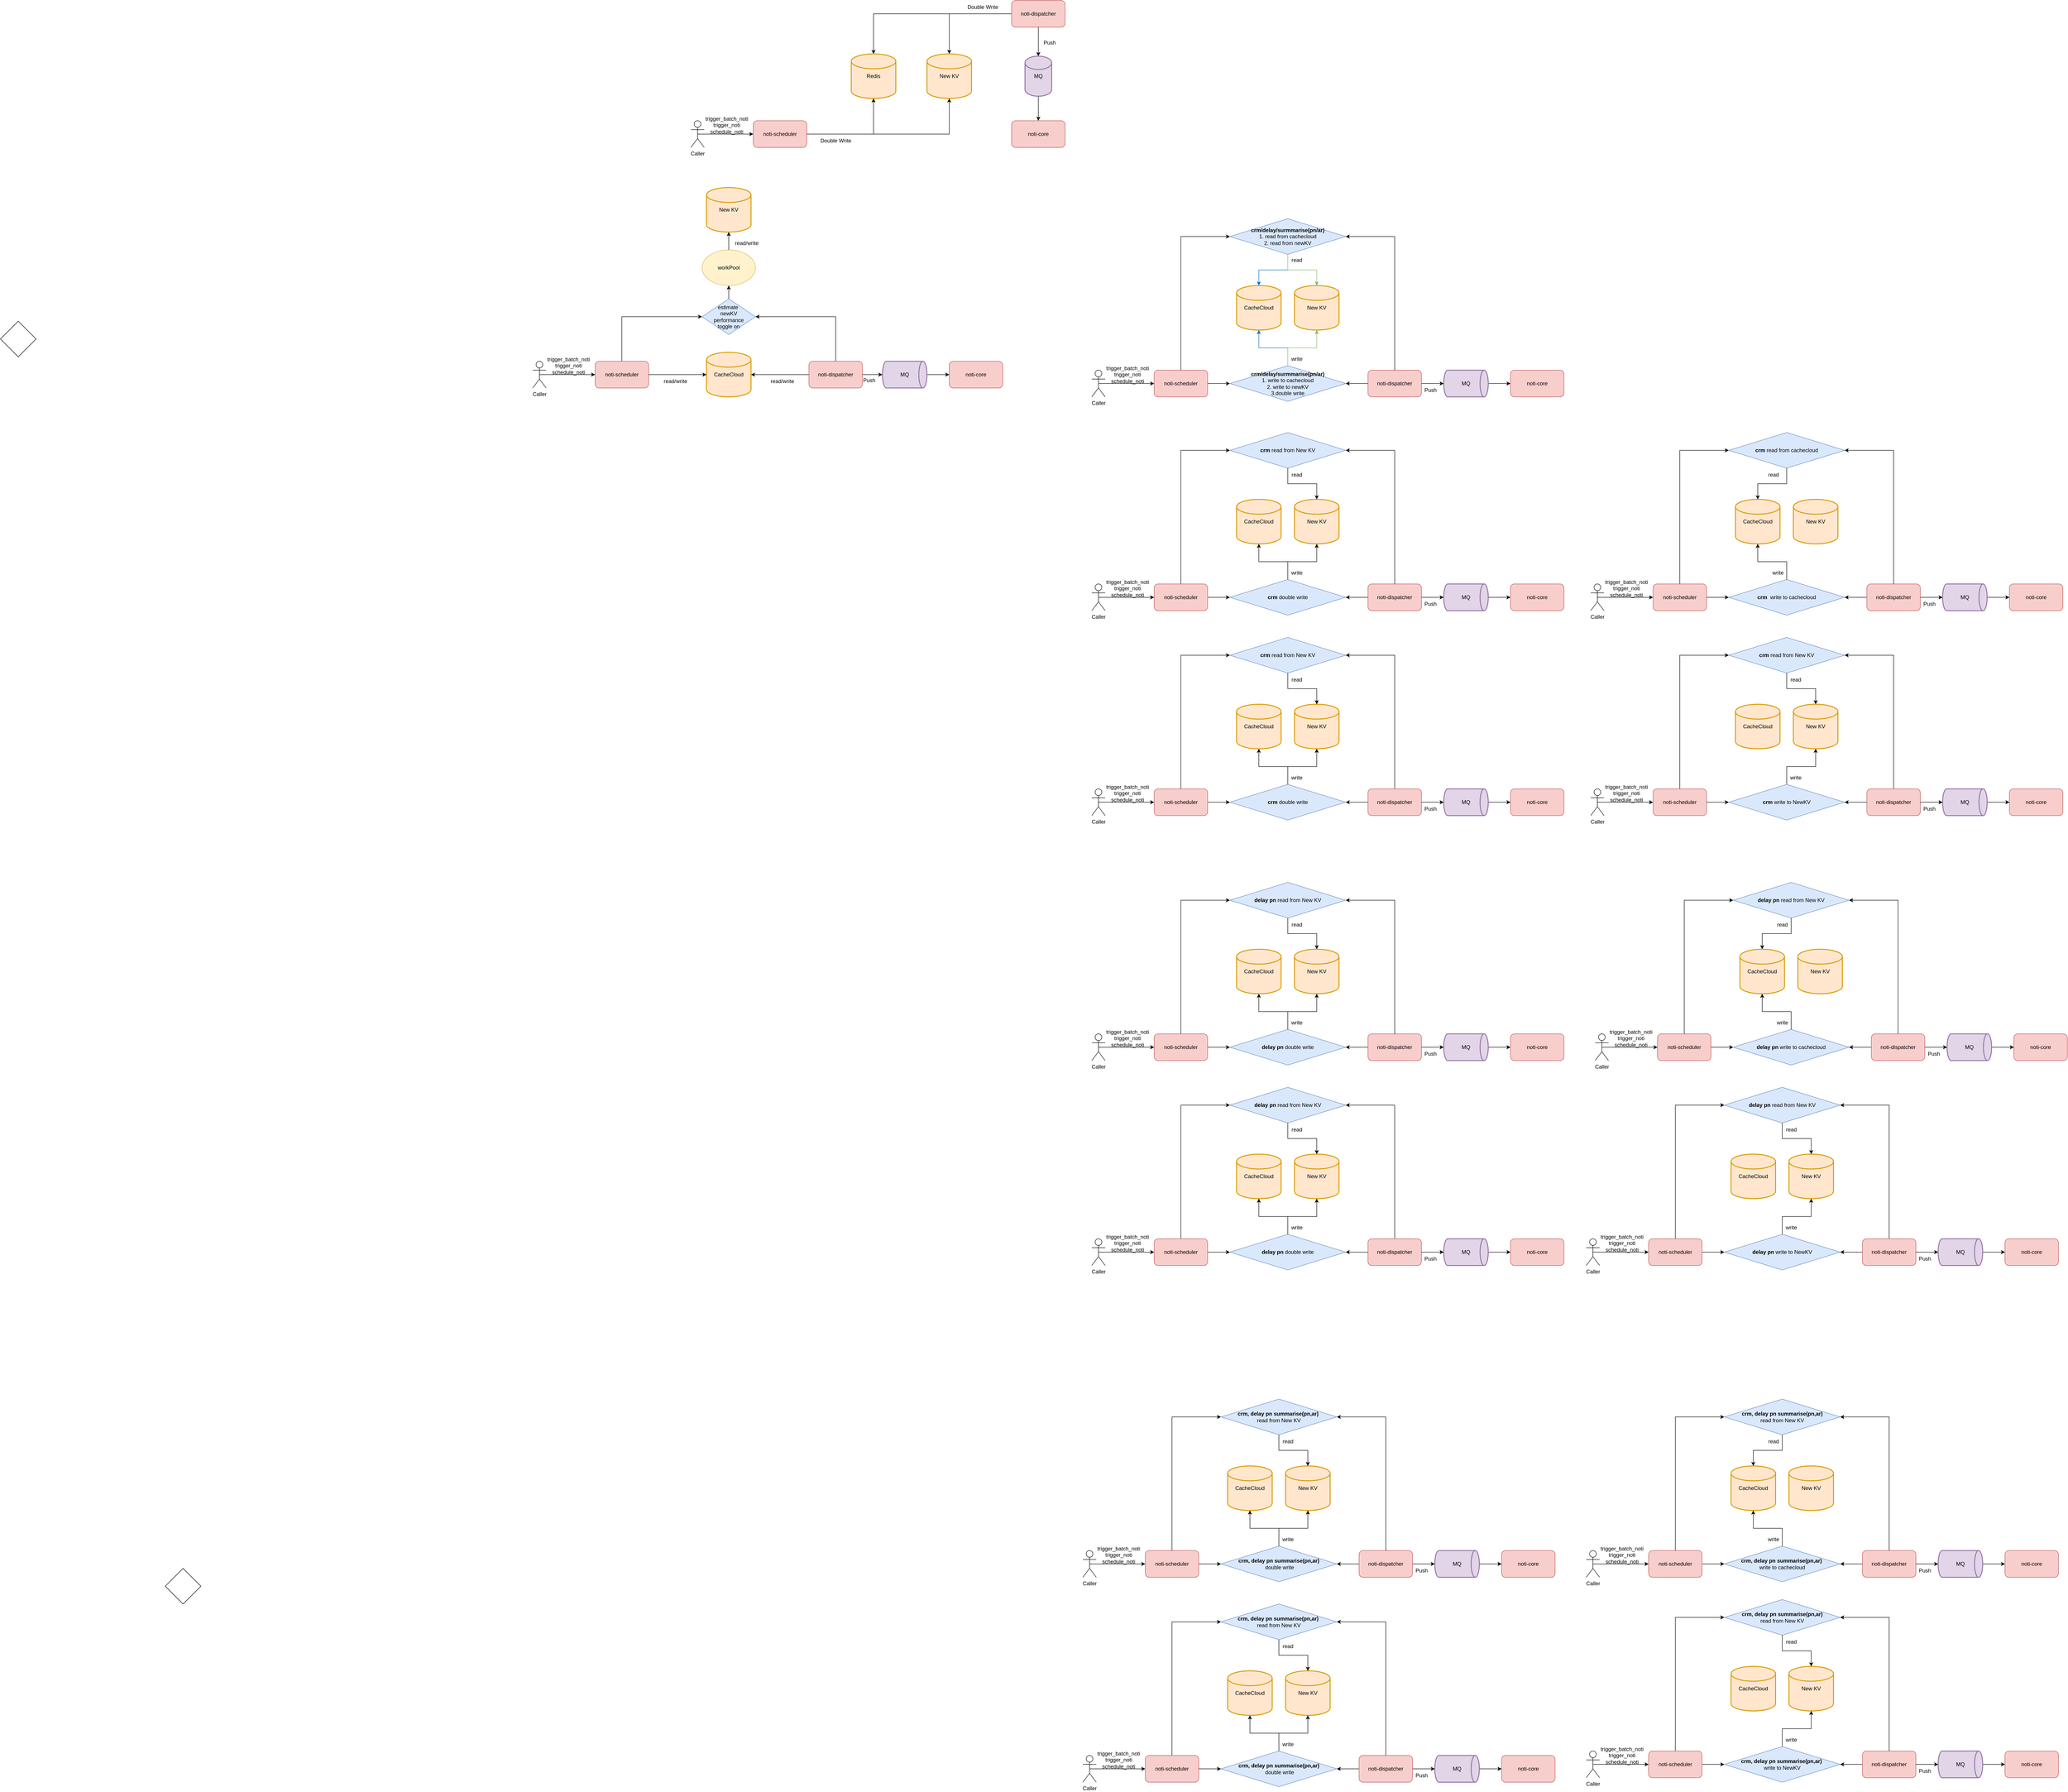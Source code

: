 <mxfile version="26.2.14">
  <diagram name="第 1 页" id="OWaDS2ANXYIOP-P9oz31">
    <mxGraphModel dx="4584" dy="779" grid="1" gridSize="10" guides="1" tooltips="1" connect="1" arrows="1" fold="1" page="1" pageScale="1" pageWidth="3300" pageHeight="4681" math="0" shadow="0">
      <root>
        <mxCell id="0" />
        <mxCell id="1" parent="0" />
        <mxCell id="2prRLdSNfImNbYrp3ROz-2" value="noti-scheduler" style="rounded=1;whiteSpace=wrap;html=1;fillColor=#f8cecc;strokeColor=#b85450;" parent="1" vertex="1">
          <mxGeometry x="600" y="370" width="120" height="60" as="geometry" />
        </mxCell>
        <mxCell id="2prRLdSNfImNbYrp3ROz-20" style="edgeStyle=orthogonalEdgeStyle;rounded=0;orthogonalLoop=1;jettySize=auto;html=1;exitX=0;exitY=0.5;exitDx=0;exitDy=0;" parent="1" source="2prRLdSNfImNbYrp3ROz-3" target="2prRLdSNfImNbYrp3ROz-12" edge="1">
          <mxGeometry relative="1" as="geometry" />
        </mxCell>
        <mxCell id="2prRLdSNfImNbYrp3ROz-21" style="edgeStyle=orthogonalEdgeStyle;rounded=0;orthogonalLoop=1;jettySize=auto;html=1;exitX=0;exitY=0.5;exitDx=0;exitDy=0;" parent="1" source="2prRLdSNfImNbYrp3ROz-3" target="2prRLdSNfImNbYrp3ROz-13" edge="1">
          <mxGeometry relative="1" as="geometry" />
        </mxCell>
        <mxCell id="2prRLdSNfImNbYrp3ROz-3" value="noti-dispatcher" style="rounded=1;whiteSpace=wrap;html=1;fillColor=#f8cecc;strokeColor=#b85450;" parent="1" vertex="1">
          <mxGeometry x="1180" y="100" width="120" height="60" as="geometry" />
        </mxCell>
        <mxCell id="2prRLdSNfImNbYrp3ROz-5" style="edgeStyle=orthogonalEdgeStyle;rounded=0;orthogonalLoop=1;jettySize=auto;html=1;exitX=0.5;exitY=0.5;exitDx=0;exitDy=0;exitPerimeter=0;entryX=0;entryY=0.5;entryDx=0;entryDy=0;" parent="1" source="2prRLdSNfImNbYrp3ROz-4" target="2prRLdSNfImNbYrp3ROz-2" edge="1">
          <mxGeometry relative="1" as="geometry" />
        </mxCell>
        <mxCell id="2prRLdSNfImNbYrp3ROz-4" value="Caller" style="shape=umlActor;verticalLabelPosition=bottom;verticalAlign=top;html=1;outlineConnect=0;" parent="1" vertex="1">
          <mxGeometry x="460" y="370" width="30" height="60" as="geometry" />
        </mxCell>
        <mxCell id="2prRLdSNfImNbYrp3ROz-12" value="Redis" style="strokeWidth=2;html=1;shape=mxgraph.flowchart.database;whiteSpace=wrap;fillColor=#ffe6cc;strokeColor=#d79b00;" parent="1" vertex="1">
          <mxGeometry x="820" y="220" width="100" height="100" as="geometry" />
        </mxCell>
        <mxCell id="2prRLdSNfImNbYrp3ROz-13" value="New KV" style="strokeWidth=2;html=1;shape=mxgraph.flowchart.database;whiteSpace=wrap;fillColor=#ffe6cc;strokeColor=#d79b00;" parent="1" vertex="1">
          <mxGeometry x="990" y="220" width="100" height="100" as="geometry" />
        </mxCell>
        <mxCell id="2prRLdSNfImNbYrp3ROz-14" style="edgeStyle=orthogonalEdgeStyle;rounded=0;orthogonalLoop=1;jettySize=auto;html=1;exitX=1;exitY=0.5;exitDx=0;exitDy=0;entryX=0.5;entryY=1;entryDx=0;entryDy=0;entryPerimeter=0;" parent="1" source="2prRLdSNfImNbYrp3ROz-2" target="2prRLdSNfImNbYrp3ROz-12" edge="1">
          <mxGeometry relative="1" as="geometry" />
        </mxCell>
        <mxCell id="2prRLdSNfImNbYrp3ROz-15" style="edgeStyle=orthogonalEdgeStyle;rounded=0;orthogonalLoop=1;jettySize=auto;html=1;exitX=1;exitY=0.5;exitDx=0;exitDy=0;entryX=0.5;entryY=1;entryDx=0;entryDy=0;entryPerimeter=0;" parent="1" source="2prRLdSNfImNbYrp3ROz-2" target="2prRLdSNfImNbYrp3ROz-13" edge="1">
          <mxGeometry relative="1" as="geometry" />
        </mxCell>
        <mxCell id="2prRLdSNfImNbYrp3ROz-22" value="Double Write" style="text;html=1;align=center;verticalAlign=middle;resizable=0;points=[];autosize=1;strokeColor=none;fillColor=none;" parent="1" vertex="1">
          <mxGeometry x="740" y="400" width="90" height="30" as="geometry" />
        </mxCell>
        <mxCell id="2prRLdSNfImNbYrp3ROz-23" value="Double Write" style="text;html=1;align=center;verticalAlign=middle;resizable=0;points=[];autosize=1;strokeColor=none;fillColor=none;" parent="1" vertex="1">
          <mxGeometry x="1070" y="100" width="90" height="30" as="geometry" />
        </mxCell>
        <mxCell id="2prRLdSNfImNbYrp3ROz-29" style="edgeStyle=orthogonalEdgeStyle;rounded=0;orthogonalLoop=1;jettySize=auto;html=1;exitX=0.5;exitY=1;exitDx=0;exitDy=0;exitPerimeter=0;entryX=0.5;entryY=0;entryDx=0;entryDy=0;" parent="1" source="2prRLdSNfImNbYrp3ROz-25" target="2prRLdSNfImNbYrp3ROz-28" edge="1">
          <mxGeometry relative="1" as="geometry" />
        </mxCell>
        <mxCell id="2prRLdSNfImNbYrp3ROz-25" value="MQ" style="strokeWidth=2;html=1;shape=mxgraph.flowchart.database;whiteSpace=wrap;fillColor=#e1d5e7;strokeColor=#9673a6;" parent="1" vertex="1">
          <mxGeometry x="1210" y="225" width="60" height="90" as="geometry" />
        </mxCell>
        <mxCell id="2prRLdSNfImNbYrp3ROz-26" style="edgeStyle=orthogonalEdgeStyle;rounded=0;orthogonalLoop=1;jettySize=auto;html=1;exitX=0.5;exitY=1;exitDx=0;exitDy=0;entryX=0.5;entryY=0;entryDx=0;entryDy=0;entryPerimeter=0;" parent="1" source="2prRLdSNfImNbYrp3ROz-3" target="2prRLdSNfImNbYrp3ROz-25" edge="1">
          <mxGeometry relative="1" as="geometry" />
        </mxCell>
        <mxCell id="2prRLdSNfImNbYrp3ROz-27" value="Push" style="text;html=1;align=center;verticalAlign=middle;resizable=0;points=[];autosize=1;strokeColor=none;fillColor=none;" parent="1" vertex="1">
          <mxGeometry x="1240" y="180" width="50" height="30" as="geometry" />
        </mxCell>
        <mxCell id="2prRLdSNfImNbYrp3ROz-28" value="noti-core" style="rounded=1;whiteSpace=wrap;html=1;fillColor=#f8cecc;strokeColor=#b85450;" parent="1" vertex="1">
          <mxGeometry x="1180" y="370" width="120" height="60" as="geometry" />
        </mxCell>
        <mxCell id="2prRLdSNfImNbYrp3ROz-30" value="trigger_batch_noti&lt;br&gt;trigger_noti&lt;div&gt;schedule_noti&lt;/div&gt;" style="text;html=1;align=center;verticalAlign=middle;resizable=0;points=[];autosize=1;strokeColor=none;fillColor=none;" parent="1" vertex="1">
          <mxGeometry x="480" y="350" width="120" height="60" as="geometry" />
        </mxCell>
        <mxCell id="MQf_xIWsjF90S9NtZXC0-38" style="edgeStyle=orthogonalEdgeStyle;rounded=0;orthogonalLoop=1;jettySize=auto;html=1;exitX=0.5;exitY=0;exitDx=0;exitDy=0;entryX=0;entryY=0.5;entryDx=0;entryDy=0;" edge="1" parent="1" source="MQf_xIWsjF90S9NtZXC0-1" target="MQf_xIWsjF90S9NtZXC0-80">
          <mxGeometry relative="1" as="geometry" />
        </mxCell>
        <mxCell id="MQf_xIWsjF90S9NtZXC0-1" value="noti-scheduler" style="rounded=1;whiteSpace=wrap;html=1;fillColor=#f8cecc;strokeColor=#b85450;" vertex="1" parent="1">
          <mxGeometry x="245" y="910" width="120" height="60" as="geometry" />
        </mxCell>
        <mxCell id="MQf_xIWsjF90S9NtZXC0-2" style="edgeStyle=orthogonalEdgeStyle;rounded=0;orthogonalLoop=1;jettySize=auto;html=1;exitX=0;exitY=0.5;exitDx=0;exitDy=0;" edge="1" parent="1" source="MQf_xIWsjF90S9NtZXC0-4" target="MQf_xIWsjF90S9NtZXC0-7">
          <mxGeometry relative="1" as="geometry" />
        </mxCell>
        <mxCell id="MQf_xIWsjF90S9NtZXC0-39" style="edgeStyle=orthogonalEdgeStyle;rounded=0;orthogonalLoop=1;jettySize=auto;html=1;exitX=0.5;exitY=0;exitDx=0;exitDy=0;entryX=1;entryY=0.5;entryDx=0;entryDy=0;" edge="1" parent="1" source="MQf_xIWsjF90S9NtZXC0-4" target="MQf_xIWsjF90S9NtZXC0-80">
          <mxGeometry relative="1" as="geometry" />
        </mxCell>
        <mxCell id="MQf_xIWsjF90S9NtZXC0-4" value="noti-dispatcher" style="rounded=1;whiteSpace=wrap;html=1;fillColor=#f8cecc;strokeColor=#b85450;" vertex="1" parent="1">
          <mxGeometry x="725" y="910" width="120" height="60" as="geometry" />
        </mxCell>
        <mxCell id="MQf_xIWsjF90S9NtZXC0-5" style="edgeStyle=orthogonalEdgeStyle;rounded=0;orthogonalLoop=1;jettySize=auto;html=1;exitX=0.5;exitY=0.5;exitDx=0;exitDy=0;exitPerimeter=0;entryX=0;entryY=0.5;entryDx=0;entryDy=0;" edge="1" parent="1" source="MQf_xIWsjF90S9NtZXC0-6" target="MQf_xIWsjF90S9NtZXC0-1">
          <mxGeometry relative="1" as="geometry" />
        </mxCell>
        <mxCell id="MQf_xIWsjF90S9NtZXC0-6" value="Caller" style="shape=umlActor;verticalLabelPosition=bottom;verticalAlign=top;html=1;outlineConnect=0;" vertex="1" parent="1">
          <mxGeometry x="105" y="910" width="30" height="60" as="geometry" />
        </mxCell>
        <mxCell id="MQf_xIWsjF90S9NtZXC0-7" value="CacheCloud" style="strokeWidth=2;html=1;shape=mxgraph.flowchart.database;whiteSpace=wrap;fillColor=#ffe6cc;strokeColor=#d79b00;" vertex="1" parent="1">
          <mxGeometry x="495" y="890" width="100" height="100" as="geometry" />
        </mxCell>
        <mxCell id="MQf_xIWsjF90S9NtZXC0-8" value="New KV" style="strokeWidth=2;html=1;shape=mxgraph.flowchart.database;whiteSpace=wrap;fillColor=#ffe6cc;strokeColor=#d79b00;" vertex="1" parent="1">
          <mxGeometry x="495" y="520" width="100" height="100" as="geometry" />
        </mxCell>
        <mxCell id="MQf_xIWsjF90S9NtZXC0-18" value="trigger_batch_noti&lt;br&gt;trigger_noti&lt;div&gt;schedule_noti&lt;/div&gt;" style="text;html=1;align=center;verticalAlign=middle;resizable=0;points=[];autosize=1;strokeColor=none;fillColor=none;" vertex="1" parent="1">
          <mxGeometry x="125" y="890" width="120" height="60" as="geometry" />
        </mxCell>
        <mxCell id="MQf_xIWsjF90S9NtZXC0-29" value="workPool" style="ellipse;whiteSpace=wrap;html=1;fillColor=#fff2cc;strokeColor=#d6b656;" vertex="1" parent="1">
          <mxGeometry x="485" y="660" width="120" height="80" as="geometry" />
        </mxCell>
        <mxCell id="MQf_xIWsjF90S9NtZXC0-31" style="edgeStyle=orthogonalEdgeStyle;rounded=0;orthogonalLoop=1;jettySize=auto;html=1;exitX=1;exitY=0.5;exitDx=0;exitDy=0;entryX=0;entryY=0.5;entryDx=0;entryDy=0;entryPerimeter=0;" edge="1" parent="1" source="MQf_xIWsjF90S9NtZXC0-1" target="MQf_xIWsjF90S9NtZXC0-7">
          <mxGeometry relative="1" as="geometry" />
        </mxCell>
        <mxCell id="MQf_xIWsjF90S9NtZXC0-36" style="edgeStyle=orthogonalEdgeStyle;rounded=0;orthogonalLoop=1;jettySize=auto;html=1;exitX=0.5;exitY=0;exitDx=0;exitDy=0;entryX=0.5;entryY=1;entryDx=0;entryDy=0;entryPerimeter=0;" edge="1" parent="1" source="MQf_xIWsjF90S9NtZXC0-29" target="MQf_xIWsjF90S9NtZXC0-8">
          <mxGeometry relative="1" as="geometry" />
        </mxCell>
        <mxCell id="MQf_xIWsjF90S9NtZXC0-42" value="noti-core" style="rounded=1;whiteSpace=wrap;html=1;fillColor=#f8cecc;strokeColor=#b85450;" vertex="1" parent="1">
          <mxGeometry x="1040" y="910" width="120" height="60" as="geometry" />
        </mxCell>
        <mxCell id="MQf_xIWsjF90S9NtZXC0-85" style="edgeStyle=orthogonalEdgeStyle;rounded=0;orthogonalLoop=1;jettySize=auto;html=1;exitX=1;exitY=0.5;exitDx=0;exitDy=0;entryX=0;entryY=0.5;entryDx=0;entryDy=0;" edge="1" parent="1" source="MQf_xIWsjF90S9NtZXC0-46" target="MQf_xIWsjF90S9NtZXC0-83">
          <mxGeometry relative="1" as="geometry" />
        </mxCell>
        <mxCell id="MQf_xIWsjF90S9NtZXC0-91" style="edgeStyle=orthogonalEdgeStyle;rounded=0;orthogonalLoop=1;jettySize=auto;html=1;exitX=0.5;exitY=0;exitDx=0;exitDy=0;entryX=0;entryY=0.5;entryDx=0;entryDy=0;" edge="1" parent="1" source="MQf_xIWsjF90S9NtZXC0-46" target="MQf_xIWsjF90S9NtZXC0-84">
          <mxGeometry relative="1" as="geometry" />
        </mxCell>
        <mxCell id="MQf_xIWsjF90S9NtZXC0-46" value="noti-scheduler" style="rounded=1;whiteSpace=wrap;html=1;fillColor=#f8cecc;strokeColor=#b85450;" vertex="1" parent="1">
          <mxGeometry x="1500" y="930" width="120" height="60" as="geometry" />
        </mxCell>
        <mxCell id="MQf_xIWsjF90S9NtZXC0-86" style="edgeStyle=orthogonalEdgeStyle;rounded=0;orthogonalLoop=1;jettySize=auto;html=1;exitX=0;exitY=0.5;exitDx=0;exitDy=0;entryX=1;entryY=0.5;entryDx=0;entryDy=0;" edge="1" parent="1" source="MQf_xIWsjF90S9NtZXC0-49" target="MQf_xIWsjF90S9NtZXC0-83">
          <mxGeometry relative="1" as="geometry" />
        </mxCell>
        <mxCell id="MQf_xIWsjF90S9NtZXC0-92" style="edgeStyle=orthogonalEdgeStyle;rounded=0;orthogonalLoop=1;jettySize=auto;html=1;exitX=0.5;exitY=0;exitDx=0;exitDy=0;entryX=1;entryY=0.5;entryDx=0;entryDy=0;" edge="1" parent="1" source="MQf_xIWsjF90S9NtZXC0-49" target="MQf_xIWsjF90S9NtZXC0-84">
          <mxGeometry relative="1" as="geometry" />
        </mxCell>
        <mxCell id="MQf_xIWsjF90S9NtZXC0-49" value="noti-dispatcher" style="rounded=1;whiteSpace=wrap;html=1;fillColor=#f8cecc;strokeColor=#b85450;" vertex="1" parent="1">
          <mxGeometry x="1980" y="930" width="120" height="60" as="geometry" />
        </mxCell>
        <mxCell id="MQf_xIWsjF90S9NtZXC0-50" style="edgeStyle=orthogonalEdgeStyle;rounded=0;orthogonalLoop=1;jettySize=auto;html=1;exitX=0.5;exitY=0.5;exitDx=0;exitDy=0;exitPerimeter=0;entryX=0;entryY=0.5;entryDx=0;entryDy=0;" edge="1" parent="1" source="MQf_xIWsjF90S9NtZXC0-51" target="MQf_xIWsjF90S9NtZXC0-46">
          <mxGeometry relative="1" as="geometry" />
        </mxCell>
        <mxCell id="MQf_xIWsjF90S9NtZXC0-51" value="Caller" style="shape=umlActor;verticalLabelPosition=bottom;verticalAlign=top;html=1;outlineConnect=0;" vertex="1" parent="1">
          <mxGeometry x="1360" y="930" width="30" height="60" as="geometry" />
        </mxCell>
        <mxCell id="MQf_xIWsjF90S9NtZXC0-52" value="CacheCloud" style="strokeWidth=2;html=1;shape=mxgraph.flowchart.database;whiteSpace=wrap;fillColor=#ffe6cc;strokeColor=#d79b00;" vertex="1" parent="1">
          <mxGeometry x="1685" y="740" width="100" height="100" as="geometry" />
        </mxCell>
        <mxCell id="MQf_xIWsjF90S9NtZXC0-53" value="New KV" style="strokeWidth=2;html=1;shape=mxgraph.flowchart.database;whiteSpace=wrap;fillColor=#ffe6cc;strokeColor=#d79b00;" vertex="1" parent="1">
          <mxGeometry x="1815" y="740" width="100" height="100" as="geometry" />
        </mxCell>
        <mxCell id="MQf_xIWsjF90S9NtZXC0-54" value="trigger_batch_noti&lt;br&gt;trigger_noti&lt;div&gt;schedule_noti&lt;/div&gt;" style="text;html=1;align=center;verticalAlign=middle;resizable=0;points=[];autosize=1;strokeColor=none;fillColor=none;" vertex="1" parent="1">
          <mxGeometry x="1380" y="910" width="120" height="60" as="geometry" />
        </mxCell>
        <mxCell id="MQf_xIWsjF90S9NtZXC0-72" value="read/write" style="text;html=1;align=center;verticalAlign=middle;resizable=0;points=[];autosize=1;strokeColor=none;fillColor=none;" vertex="1" parent="1">
          <mxGeometry x="385" y="940" width="80" height="30" as="geometry" />
        </mxCell>
        <mxCell id="MQf_xIWsjF90S9NtZXC0-73" value="read/write" style="text;html=1;align=center;verticalAlign=middle;resizable=0;points=[];autosize=1;strokeColor=none;fillColor=none;" vertex="1" parent="1">
          <mxGeometry x="625" y="940" width="80" height="30" as="geometry" />
        </mxCell>
        <mxCell id="MQf_xIWsjF90S9NtZXC0-74" value="read/write" style="text;html=1;align=center;verticalAlign=middle;resizable=0;points=[];autosize=1;strokeColor=none;fillColor=none;" vertex="1" parent="1">
          <mxGeometry x="545" y="630" width="80" height="30" as="geometry" />
        </mxCell>
        <mxCell id="MQf_xIWsjF90S9NtZXC0-81" style="edgeStyle=orthogonalEdgeStyle;rounded=0;orthogonalLoop=1;jettySize=auto;html=1;exitX=0.5;exitY=0;exitDx=0;exitDy=0;entryX=0.5;entryY=1;entryDx=0;entryDy=0;" edge="1" parent="1" source="MQf_xIWsjF90S9NtZXC0-80" target="MQf_xIWsjF90S9NtZXC0-29">
          <mxGeometry relative="1" as="geometry" />
        </mxCell>
        <mxCell id="MQf_xIWsjF90S9NtZXC0-80" value="estimate&amp;nbsp;&lt;br&gt;newKV&lt;br&gt;performance&lt;br&gt;toggle on" style="rhombus;whiteSpace=wrap;html=1;fillColor=#dae8fc;strokeColor=#6c8ebf;" vertex="1" parent="1">
          <mxGeometry x="485" y="770" width="120" height="80" as="geometry" />
        </mxCell>
        <mxCell id="MQf_xIWsjF90S9NtZXC0-83" value="&lt;b&gt;crm/delay/surmmarise(pn/ar)&lt;/b&gt;&lt;br&gt;1. write to cachecloud&lt;br&gt;2. write to newKV&lt;br&gt;3.double write" style="rhombus;whiteSpace=wrap;html=1;fillColor=#dae8fc;strokeColor=#6c8ebf;" vertex="1" parent="1">
          <mxGeometry x="1670" y="920" width="260" height="80" as="geometry" />
        </mxCell>
        <mxCell id="MQf_xIWsjF90S9NtZXC0-84" value="&lt;b&gt;crm/delay/surmmarise(pn/ar)&lt;/b&gt;&lt;br&gt;1. read from cachecloud&lt;br&gt;2. read from newKV" style="rhombus;whiteSpace=wrap;html=1;fillColor=#dae8fc;strokeColor=#6c8ebf;" vertex="1" parent="1">
          <mxGeometry x="1670" y="590" width="260" height="80" as="geometry" />
        </mxCell>
        <mxCell id="MQf_xIWsjF90S9NtZXC0-89" style="edgeStyle=orthogonalEdgeStyle;rounded=0;orthogonalLoop=1;jettySize=auto;html=1;exitX=0.5;exitY=0;exitDx=0;exitDy=0;entryX=0.5;entryY=1;entryDx=0;entryDy=0;entryPerimeter=0;fillColor=#1ba1e2;strokeColor=#006EAF;" edge="1" parent="1" source="MQf_xIWsjF90S9NtZXC0-83" target="MQf_xIWsjF90S9NtZXC0-52">
          <mxGeometry relative="1" as="geometry" />
        </mxCell>
        <mxCell id="MQf_xIWsjF90S9NtZXC0-90" style="edgeStyle=orthogonalEdgeStyle;rounded=0;orthogonalLoop=1;jettySize=auto;html=1;exitX=0.5;exitY=0;exitDx=0;exitDy=0;entryX=0.5;entryY=1;entryDx=0;entryDy=0;entryPerimeter=0;fillColor=#d5e8d4;strokeColor=#82b366;" edge="1" parent="1" source="MQf_xIWsjF90S9NtZXC0-83" target="MQf_xIWsjF90S9NtZXC0-53">
          <mxGeometry relative="1" as="geometry" />
        </mxCell>
        <mxCell id="MQf_xIWsjF90S9NtZXC0-93" style="edgeStyle=orthogonalEdgeStyle;rounded=0;orthogonalLoop=1;jettySize=auto;html=1;exitX=0.5;exitY=1;exitDx=0;exitDy=0;entryX=0.5;entryY=0;entryDx=0;entryDy=0;entryPerimeter=0;fillColor=#1ba1e2;strokeColor=#006EAF;" edge="1" parent="1" source="MQf_xIWsjF90S9NtZXC0-84" target="MQf_xIWsjF90S9NtZXC0-52">
          <mxGeometry relative="1" as="geometry" />
        </mxCell>
        <mxCell id="MQf_xIWsjF90S9NtZXC0-94" style="edgeStyle=orthogonalEdgeStyle;rounded=0;orthogonalLoop=1;jettySize=auto;html=1;exitX=0.5;exitY=1;exitDx=0;exitDy=0;entryX=0.5;entryY=0;entryDx=0;entryDy=0;entryPerimeter=0;fillColor=#d5e8d4;strokeColor=#82b366;" edge="1" parent="1" source="MQf_xIWsjF90S9NtZXC0-84" target="MQf_xIWsjF90S9NtZXC0-53">
          <mxGeometry relative="1" as="geometry" />
        </mxCell>
        <mxCell id="MQf_xIWsjF90S9NtZXC0-97" value="read" style="text;html=1;align=center;verticalAlign=middle;resizable=0;points=[];autosize=1;strokeColor=none;fillColor=none;" vertex="1" parent="1">
          <mxGeometry x="1795" y="668" width="50" height="30" as="geometry" />
        </mxCell>
        <mxCell id="MQf_xIWsjF90S9NtZXC0-98" value="write" style="text;html=1;align=center;verticalAlign=middle;resizable=0;points=[];autosize=1;strokeColor=none;fillColor=none;" vertex="1" parent="1">
          <mxGeometry x="1795" y="890" width="50" height="30" as="geometry" />
        </mxCell>
        <mxCell id="MQf_xIWsjF90S9NtZXC0-99" value="" style="rhombus;whiteSpace=wrap;html=1;" vertex="1" parent="1">
          <mxGeometry x="-1090" y="820" width="80" height="80" as="geometry" />
        </mxCell>
        <mxCell id="MQf_xIWsjF90S9NtZXC0-100" value="" style="rhombus;whiteSpace=wrap;html=1;" vertex="1" parent="1">
          <mxGeometry x="-720" y="3620" width="80" height="80" as="geometry" />
        </mxCell>
        <mxCell id="MQf_xIWsjF90S9NtZXC0-102" style="edgeStyle=orthogonalEdgeStyle;rounded=0;orthogonalLoop=1;jettySize=auto;html=1;exitX=1;exitY=0.5;exitDx=0;exitDy=0;exitPerimeter=0;entryX=0;entryY=0.5;entryDx=0;entryDy=0;" edge="1" parent="1" source="MQf_xIWsjF90S9NtZXC0-101" target="MQf_xIWsjF90S9NtZXC0-42">
          <mxGeometry relative="1" as="geometry" />
        </mxCell>
        <mxCell id="MQf_xIWsjF90S9NtZXC0-101" value="MQ" style="strokeWidth=2;html=1;shape=mxgraph.flowchart.direct_data;whiteSpace=wrap;fillColor=#e1d5e7;strokeColor=#9673a6;" vertex="1" parent="1">
          <mxGeometry x="890" y="910" width="100" height="60" as="geometry" />
        </mxCell>
        <mxCell id="MQf_xIWsjF90S9NtZXC0-103" style="edgeStyle=orthogonalEdgeStyle;rounded=0;orthogonalLoop=1;jettySize=auto;html=1;exitX=1;exitY=0.5;exitDx=0;exitDy=0;entryX=0;entryY=0.5;entryDx=0;entryDy=0;entryPerimeter=0;" edge="1" parent="1" source="MQf_xIWsjF90S9NtZXC0-4" target="MQf_xIWsjF90S9NtZXC0-101">
          <mxGeometry relative="1" as="geometry" />
        </mxCell>
        <mxCell id="MQf_xIWsjF90S9NtZXC0-104" value="Push" style="text;html=1;align=center;verticalAlign=middle;resizable=0;points=[];autosize=1;strokeColor=none;fillColor=none;" vertex="1" parent="1">
          <mxGeometry x="835" y="938" width="50" height="30" as="geometry" />
        </mxCell>
        <mxCell id="MQf_xIWsjF90S9NtZXC0-106" value="noti-core" style="rounded=1;whiteSpace=wrap;html=1;fillColor=#f8cecc;strokeColor=#b85450;" vertex="1" parent="1">
          <mxGeometry x="2300" y="930" width="120" height="60" as="geometry" />
        </mxCell>
        <mxCell id="MQf_xIWsjF90S9NtZXC0-107" style="edgeStyle=orthogonalEdgeStyle;rounded=0;orthogonalLoop=1;jettySize=auto;html=1;exitX=1;exitY=0.5;exitDx=0;exitDy=0;exitPerimeter=0;entryX=0;entryY=0.5;entryDx=0;entryDy=0;" edge="1" parent="1" source="MQf_xIWsjF90S9NtZXC0-108" target="MQf_xIWsjF90S9NtZXC0-106">
          <mxGeometry relative="1" as="geometry" />
        </mxCell>
        <mxCell id="MQf_xIWsjF90S9NtZXC0-108" value="MQ" style="strokeWidth=2;html=1;shape=mxgraph.flowchart.direct_data;whiteSpace=wrap;fillColor=#e1d5e7;strokeColor=#9673a6;" vertex="1" parent="1">
          <mxGeometry x="2150" y="930" width="100" height="60" as="geometry" />
        </mxCell>
        <mxCell id="MQf_xIWsjF90S9NtZXC0-109" style="edgeStyle=orthogonalEdgeStyle;rounded=0;orthogonalLoop=1;jettySize=auto;html=1;exitX=1;exitY=0.5;exitDx=0;exitDy=0;entryX=0;entryY=0.5;entryDx=0;entryDy=0;entryPerimeter=0;" edge="1" parent="1" source="MQf_xIWsjF90S9NtZXC0-49" target="MQf_xIWsjF90S9NtZXC0-108">
          <mxGeometry relative="1" as="geometry" />
        </mxCell>
        <mxCell id="MQf_xIWsjF90S9NtZXC0-110" value="Push" style="text;html=1;align=center;verticalAlign=middle;resizable=0;points=[];autosize=1;strokeColor=none;fillColor=none;" vertex="1" parent="1">
          <mxGeometry x="2095" y="960" width="50" height="30" as="geometry" />
        </mxCell>
        <mxCell id="MQf_xIWsjF90S9NtZXC0-111" style="edgeStyle=orthogonalEdgeStyle;rounded=0;orthogonalLoop=1;jettySize=auto;html=1;exitX=1;exitY=0.5;exitDx=0;exitDy=0;entryX=0;entryY=0.5;entryDx=0;entryDy=0;" edge="1" parent="1" source="MQf_xIWsjF90S9NtZXC0-113" target="MQf_xIWsjF90S9NtZXC0-122">
          <mxGeometry relative="1" as="geometry" />
        </mxCell>
        <mxCell id="MQf_xIWsjF90S9NtZXC0-112" style="edgeStyle=orthogonalEdgeStyle;rounded=0;orthogonalLoop=1;jettySize=auto;html=1;exitX=0.5;exitY=0;exitDx=0;exitDy=0;entryX=0;entryY=0.5;entryDx=0;entryDy=0;" edge="1" parent="1" source="MQf_xIWsjF90S9NtZXC0-113" target="MQf_xIWsjF90S9NtZXC0-123">
          <mxGeometry relative="1" as="geometry" />
        </mxCell>
        <mxCell id="MQf_xIWsjF90S9NtZXC0-113" value="noti-scheduler" style="rounded=1;whiteSpace=wrap;html=1;fillColor=#f8cecc;strokeColor=#b85450;" vertex="1" parent="1">
          <mxGeometry x="1500" y="1410" width="120" height="60" as="geometry" />
        </mxCell>
        <mxCell id="MQf_xIWsjF90S9NtZXC0-114" style="edgeStyle=orthogonalEdgeStyle;rounded=0;orthogonalLoop=1;jettySize=auto;html=1;exitX=0;exitY=0.5;exitDx=0;exitDy=0;entryX=1;entryY=0.5;entryDx=0;entryDy=0;" edge="1" parent="1" source="MQf_xIWsjF90S9NtZXC0-116" target="MQf_xIWsjF90S9NtZXC0-122">
          <mxGeometry relative="1" as="geometry" />
        </mxCell>
        <mxCell id="MQf_xIWsjF90S9NtZXC0-115" style="edgeStyle=orthogonalEdgeStyle;rounded=0;orthogonalLoop=1;jettySize=auto;html=1;exitX=0.5;exitY=0;exitDx=0;exitDy=0;entryX=1;entryY=0.5;entryDx=0;entryDy=0;" edge="1" parent="1" source="MQf_xIWsjF90S9NtZXC0-116" target="MQf_xIWsjF90S9NtZXC0-123">
          <mxGeometry relative="1" as="geometry" />
        </mxCell>
        <mxCell id="MQf_xIWsjF90S9NtZXC0-116" value="noti-dispatcher" style="rounded=1;whiteSpace=wrap;html=1;fillColor=#f8cecc;strokeColor=#b85450;" vertex="1" parent="1">
          <mxGeometry x="1980" y="1410" width="120" height="60" as="geometry" />
        </mxCell>
        <mxCell id="MQf_xIWsjF90S9NtZXC0-117" style="edgeStyle=orthogonalEdgeStyle;rounded=0;orthogonalLoop=1;jettySize=auto;html=1;exitX=0.5;exitY=0.5;exitDx=0;exitDy=0;exitPerimeter=0;entryX=0;entryY=0.5;entryDx=0;entryDy=0;" edge="1" parent="1" source="MQf_xIWsjF90S9NtZXC0-118" target="MQf_xIWsjF90S9NtZXC0-113">
          <mxGeometry relative="1" as="geometry" />
        </mxCell>
        <mxCell id="MQf_xIWsjF90S9NtZXC0-118" value="Caller" style="shape=umlActor;verticalLabelPosition=bottom;verticalAlign=top;html=1;outlineConnect=0;" vertex="1" parent="1">
          <mxGeometry x="1360" y="1410" width="30" height="60" as="geometry" />
        </mxCell>
        <mxCell id="MQf_xIWsjF90S9NtZXC0-119" value="CacheCloud" style="strokeWidth=2;html=1;shape=mxgraph.flowchart.database;whiteSpace=wrap;fillColor=#ffe6cc;strokeColor=#d79b00;" vertex="1" parent="1">
          <mxGeometry x="1685" y="1220" width="100" height="100" as="geometry" />
        </mxCell>
        <mxCell id="MQf_xIWsjF90S9NtZXC0-120" value="New KV" style="strokeWidth=2;html=1;shape=mxgraph.flowchart.database;whiteSpace=wrap;fillColor=#ffe6cc;strokeColor=#d79b00;" vertex="1" parent="1">
          <mxGeometry x="1815" y="1220" width="100" height="100" as="geometry" />
        </mxCell>
        <mxCell id="MQf_xIWsjF90S9NtZXC0-121" value="trigger_batch_noti&lt;br&gt;trigger_noti&lt;div&gt;schedule_noti&lt;/div&gt;" style="text;html=1;align=center;verticalAlign=middle;resizable=0;points=[];autosize=1;strokeColor=none;fillColor=none;" vertex="1" parent="1">
          <mxGeometry x="1380" y="1390" width="120" height="60" as="geometry" />
        </mxCell>
        <mxCell id="MQf_xIWsjF90S9NtZXC0-136" style="edgeStyle=orthogonalEdgeStyle;rounded=0;orthogonalLoop=1;jettySize=auto;html=1;exitX=0.5;exitY=0;exitDx=0;exitDy=0;" edge="1" parent="1" source="MQf_xIWsjF90S9NtZXC0-122" target="MQf_xIWsjF90S9NtZXC0-120">
          <mxGeometry relative="1" as="geometry" />
        </mxCell>
        <mxCell id="MQf_xIWsjF90S9NtZXC0-122" value="&lt;b&gt;crm&lt;/b&gt; double write" style="rhombus;whiteSpace=wrap;html=1;fillColor=#dae8fc;strokeColor=#6c8ebf;" vertex="1" parent="1">
          <mxGeometry x="1670" y="1400" width="260" height="80" as="geometry" />
        </mxCell>
        <mxCell id="MQf_xIWsjF90S9NtZXC0-123" value="&lt;b&gt;crm&lt;/b&gt; read from New KV" style="rhombus;whiteSpace=wrap;html=1;fillColor=#dae8fc;strokeColor=#6c8ebf;" vertex="1" parent="1">
          <mxGeometry x="1670" y="1070" width="260" height="80" as="geometry" />
        </mxCell>
        <mxCell id="MQf_xIWsjF90S9NtZXC0-128" value="read" style="text;html=1;align=center;verticalAlign=middle;resizable=0;points=[];autosize=1;strokeColor=none;fillColor=none;" vertex="1" parent="1">
          <mxGeometry x="1795" y="1150" width="50" height="30" as="geometry" />
        </mxCell>
        <mxCell id="MQf_xIWsjF90S9NtZXC0-129" value="write" style="text;html=1;align=center;verticalAlign=middle;resizable=0;points=[];autosize=1;strokeColor=none;fillColor=none;" vertex="1" parent="1">
          <mxGeometry x="1795" y="1370" width="50" height="30" as="geometry" />
        </mxCell>
        <mxCell id="MQf_xIWsjF90S9NtZXC0-130" value="noti-core" style="rounded=1;whiteSpace=wrap;html=1;fillColor=#f8cecc;strokeColor=#b85450;" vertex="1" parent="1">
          <mxGeometry x="2300" y="1410" width="120" height="60" as="geometry" />
        </mxCell>
        <mxCell id="MQf_xIWsjF90S9NtZXC0-131" style="edgeStyle=orthogonalEdgeStyle;rounded=0;orthogonalLoop=1;jettySize=auto;html=1;exitX=1;exitY=0.5;exitDx=0;exitDy=0;exitPerimeter=0;entryX=0;entryY=0.5;entryDx=0;entryDy=0;" edge="1" parent="1" source="MQf_xIWsjF90S9NtZXC0-132" target="MQf_xIWsjF90S9NtZXC0-130">
          <mxGeometry relative="1" as="geometry" />
        </mxCell>
        <mxCell id="MQf_xIWsjF90S9NtZXC0-132" value="MQ" style="strokeWidth=2;html=1;shape=mxgraph.flowchart.direct_data;whiteSpace=wrap;fillColor=#e1d5e7;strokeColor=#9673a6;" vertex="1" parent="1">
          <mxGeometry x="2150" y="1410" width="100" height="60" as="geometry" />
        </mxCell>
        <mxCell id="MQf_xIWsjF90S9NtZXC0-133" style="edgeStyle=orthogonalEdgeStyle;rounded=0;orthogonalLoop=1;jettySize=auto;html=1;exitX=1;exitY=0.5;exitDx=0;exitDy=0;entryX=0;entryY=0.5;entryDx=0;entryDy=0;entryPerimeter=0;" edge="1" parent="1" source="MQf_xIWsjF90S9NtZXC0-116" target="MQf_xIWsjF90S9NtZXC0-132">
          <mxGeometry relative="1" as="geometry" />
        </mxCell>
        <mxCell id="MQf_xIWsjF90S9NtZXC0-134" value="Push" style="text;html=1;align=center;verticalAlign=middle;resizable=0;points=[];autosize=1;strokeColor=none;fillColor=none;" vertex="1" parent="1">
          <mxGeometry x="2095" y="1440" width="50" height="30" as="geometry" />
        </mxCell>
        <mxCell id="MQf_xIWsjF90S9NtZXC0-135" style="edgeStyle=orthogonalEdgeStyle;rounded=0;orthogonalLoop=1;jettySize=auto;html=1;exitX=0.5;exitY=0;exitDx=0;exitDy=0;entryX=0.5;entryY=1;entryDx=0;entryDy=0;entryPerimeter=0;" edge="1" parent="1" source="MQf_xIWsjF90S9NtZXC0-122" target="MQf_xIWsjF90S9NtZXC0-119">
          <mxGeometry relative="1" as="geometry" />
        </mxCell>
        <mxCell id="MQf_xIWsjF90S9NtZXC0-137" style="edgeStyle=orthogonalEdgeStyle;rounded=0;orthogonalLoop=1;jettySize=auto;html=1;exitX=0.5;exitY=1;exitDx=0;exitDy=0;entryX=0.5;entryY=0;entryDx=0;entryDy=0;entryPerimeter=0;" edge="1" parent="1" source="MQf_xIWsjF90S9NtZXC0-123" target="MQf_xIWsjF90S9NtZXC0-120">
          <mxGeometry relative="1" as="geometry" />
        </mxCell>
        <mxCell id="MQf_xIWsjF90S9NtZXC0-138" style="edgeStyle=orthogonalEdgeStyle;rounded=0;orthogonalLoop=1;jettySize=auto;html=1;exitX=1;exitY=0.5;exitDx=0;exitDy=0;entryX=0;entryY=0.5;entryDx=0;entryDy=0;" edge="1" parent="1" source="MQf_xIWsjF90S9NtZXC0-140" target="MQf_xIWsjF90S9NtZXC0-150">
          <mxGeometry relative="1" as="geometry" />
        </mxCell>
        <mxCell id="MQf_xIWsjF90S9NtZXC0-139" style="edgeStyle=orthogonalEdgeStyle;rounded=0;orthogonalLoop=1;jettySize=auto;html=1;exitX=0.5;exitY=0;exitDx=0;exitDy=0;entryX=0;entryY=0.5;entryDx=0;entryDy=0;" edge="1" parent="1" source="MQf_xIWsjF90S9NtZXC0-140" target="MQf_xIWsjF90S9NtZXC0-151">
          <mxGeometry relative="1" as="geometry" />
        </mxCell>
        <mxCell id="MQf_xIWsjF90S9NtZXC0-140" value="noti-scheduler" style="rounded=1;whiteSpace=wrap;html=1;fillColor=#f8cecc;strokeColor=#b85450;" vertex="1" parent="1">
          <mxGeometry x="1500" y="1870" width="120" height="60" as="geometry" />
        </mxCell>
        <mxCell id="MQf_xIWsjF90S9NtZXC0-141" style="edgeStyle=orthogonalEdgeStyle;rounded=0;orthogonalLoop=1;jettySize=auto;html=1;exitX=0;exitY=0.5;exitDx=0;exitDy=0;entryX=1;entryY=0.5;entryDx=0;entryDy=0;" edge="1" parent="1" source="MQf_xIWsjF90S9NtZXC0-143" target="MQf_xIWsjF90S9NtZXC0-150">
          <mxGeometry relative="1" as="geometry" />
        </mxCell>
        <mxCell id="MQf_xIWsjF90S9NtZXC0-142" style="edgeStyle=orthogonalEdgeStyle;rounded=0;orthogonalLoop=1;jettySize=auto;html=1;exitX=0.5;exitY=0;exitDx=0;exitDy=0;entryX=1;entryY=0.5;entryDx=0;entryDy=0;" edge="1" parent="1" source="MQf_xIWsjF90S9NtZXC0-143" target="MQf_xIWsjF90S9NtZXC0-151">
          <mxGeometry relative="1" as="geometry" />
        </mxCell>
        <mxCell id="MQf_xIWsjF90S9NtZXC0-143" value="noti-dispatcher" style="rounded=1;whiteSpace=wrap;html=1;fillColor=#f8cecc;strokeColor=#b85450;" vertex="1" parent="1">
          <mxGeometry x="1980" y="1870" width="120" height="60" as="geometry" />
        </mxCell>
        <mxCell id="MQf_xIWsjF90S9NtZXC0-144" style="edgeStyle=orthogonalEdgeStyle;rounded=0;orthogonalLoop=1;jettySize=auto;html=1;exitX=0.5;exitY=0.5;exitDx=0;exitDy=0;exitPerimeter=0;entryX=0;entryY=0.5;entryDx=0;entryDy=0;" edge="1" parent="1" source="MQf_xIWsjF90S9NtZXC0-145" target="MQf_xIWsjF90S9NtZXC0-140">
          <mxGeometry relative="1" as="geometry" />
        </mxCell>
        <mxCell id="MQf_xIWsjF90S9NtZXC0-145" value="Caller" style="shape=umlActor;verticalLabelPosition=bottom;verticalAlign=top;html=1;outlineConnect=0;" vertex="1" parent="1">
          <mxGeometry x="1360" y="1870" width="30" height="60" as="geometry" />
        </mxCell>
        <mxCell id="MQf_xIWsjF90S9NtZXC0-146" value="CacheCloud" style="strokeWidth=2;html=1;shape=mxgraph.flowchart.database;whiteSpace=wrap;fillColor=#ffe6cc;strokeColor=#d79b00;" vertex="1" parent="1">
          <mxGeometry x="1685" y="1680" width="100" height="100" as="geometry" />
        </mxCell>
        <mxCell id="MQf_xIWsjF90S9NtZXC0-147" value="New KV" style="strokeWidth=2;html=1;shape=mxgraph.flowchart.database;whiteSpace=wrap;fillColor=#ffe6cc;strokeColor=#d79b00;" vertex="1" parent="1">
          <mxGeometry x="1815" y="1680" width="100" height="100" as="geometry" />
        </mxCell>
        <mxCell id="MQf_xIWsjF90S9NtZXC0-148" value="trigger_batch_noti&lt;br&gt;trigger_noti&lt;div&gt;schedule_noti&lt;/div&gt;" style="text;html=1;align=center;verticalAlign=middle;resizable=0;points=[];autosize=1;strokeColor=none;fillColor=none;" vertex="1" parent="1">
          <mxGeometry x="1380" y="1850" width="120" height="60" as="geometry" />
        </mxCell>
        <mxCell id="MQf_xIWsjF90S9NtZXC0-149" style="edgeStyle=orthogonalEdgeStyle;rounded=0;orthogonalLoop=1;jettySize=auto;html=1;exitX=0.5;exitY=0;exitDx=0;exitDy=0;" edge="1" parent="1" source="MQf_xIWsjF90S9NtZXC0-150" target="MQf_xIWsjF90S9NtZXC0-147">
          <mxGeometry relative="1" as="geometry" />
        </mxCell>
        <mxCell id="MQf_xIWsjF90S9NtZXC0-150" value="&lt;b&gt;crm&lt;/b&gt;&amp;nbsp;double write" style="rhombus;whiteSpace=wrap;html=1;fillColor=#dae8fc;strokeColor=#6c8ebf;" vertex="1" parent="1">
          <mxGeometry x="1670" y="1860" width="260" height="80" as="geometry" />
        </mxCell>
        <mxCell id="MQf_xIWsjF90S9NtZXC0-151" value="&lt;b&gt;crm&lt;/b&gt; read from New KV" style="rhombus;whiteSpace=wrap;html=1;fillColor=#dae8fc;strokeColor=#6c8ebf;" vertex="1" parent="1">
          <mxGeometry x="1670" y="1530" width="260" height="80" as="geometry" />
        </mxCell>
        <mxCell id="MQf_xIWsjF90S9NtZXC0-152" value="read" style="text;html=1;align=center;verticalAlign=middle;resizable=0;points=[];autosize=1;strokeColor=none;fillColor=none;" vertex="1" parent="1">
          <mxGeometry x="1795" y="1610" width="50" height="30" as="geometry" />
        </mxCell>
        <mxCell id="MQf_xIWsjF90S9NtZXC0-153" value="write" style="text;html=1;align=center;verticalAlign=middle;resizable=0;points=[];autosize=1;strokeColor=none;fillColor=none;" vertex="1" parent="1">
          <mxGeometry x="1795" y="1830" width="50" height="30" as="geometry" />
        </mxCell>
        <mxCell id="MQf_xIWsjF90S9NtZXC0-154" value="noti-core" style="rounded=1;whiteSpace=wrap;html=1;fillColor=#f8cecc;strokeColor=#b85450;" vertex="1" parent="1">
          <mxGeometry x="2300" y="1870" width="120" height="60" as="geometry" />
        </mxCell>
        <mxCell id="MQf_xIWsjF90S9NtZXC0-155" style="edgeStyle=orthogonalEdgeStyle;rounded=0;orthogonalLoop=1;jettySize=auto;html=1;exitX=1;exitY=0.5;exitDx=0;exitDy=0;exitPerimeter=0;entryX=0;entryY=0.5;entryDx=0;entryDy=0;" edge="1" parent="1" source="MQf_xIWsjF90S9NtZXC0-156" target="MQf_xIWsjF90S9NtZXC0-154">
          <mxGeometry relative="1" as="geometry" />
        </mxCell>
        <mxCell id="MQf_xIWsjF90S9NtZXC0-156" value="MQ" style="strokeWidth=2;html=1;shape=mxgraph.flowchart.direct_data;whiteSpace=wrap;fillColor=#e1d5e7;strokeColor=#9673a6;" vertex="1" parent="1">
          <mxGeometry x="2150" y="1870" width="100" height="60" as="geometry" />
        </mxCell>
        <mxCell id="MQf_xIWsjF90S9NtZXC0-157" style="edgeStyle=orthogonalEdgeStyle;rounded=0;orthogonalLoop=1;jettySize=auto;html=1;exitX=1;exitY=0.5;exitDx=0;exitDy=0;entryX=0;entryY=0.5;entryDx=0;entryDy=0;entryPerimeter=0;" edge="1" parent="1" source="MQf_xIWsjF90S9NtZXC0-143" target="MQf_xIWsjF90S9NtZXC0-156">
          <mxGeometry relative="1" as="geometry" />
        </mxCell>
        <mxCell id="MQf_xIWsjF90S9NtZXC0-158" value="Push" style="text;html=1;align=center;verticalAlign=middle;resizable=0;points=[];autosize=1;strokeColor=none;fillColor=none;" vertex="1" parent="1">
          <mxGeometry x="2095" y="1900" width="50" height="30" as="geometry" />
        </mxCell>
        <mxCell id="MQf_xIWsjF90S9NtZXC0-160" style="edgeStyle=orthogonalEdgeStyle;rounded=0;orthogonalLoop=1;jettySize=auto;html=1;exitX=0.5;exitY=1;exitDx=0;exitDy=0;entryX=0.5;entryY=0;entryDx=0;entryDy=0;entryPerimeter=0;" edge="1" parent="1" source="MQf_xIWsjF90S9NtZXC0-151" target="MQf_xIWsjF90S9NtZXC0-147">
          <mxGeometry relative="1" as="geometry" />
        </mxCell>
        <mxCell id="MQf_xIWsjF90S9NtZXC0-161" style="edgeStyle=orthogonalEdgeStyle;rounded=0;orthogonalLoop=1;jettySize=auto;html=1;exitX=1;exitY=0.5;exitDx=0;exitDy=0;entryX=0;entryY=0.5;entryDx=0;entryDy=0;" edge="1" parent="1" source="MQf_xIWsjF90S9NtZXC0-163" target="MQf_xIWsjF90S9NtZXC0-173">
          <mxGeometry relative="1" as="geometry" />
        </mxCell>
        <mxCell id="MQf_xIWsjF90S9NtZXC0-162" style="edgeStyle=orthogonalEdgeStyle;rounded=0;orthogonalLoop=1;jettySize=auto;html=1;exitX=0.5;exitY=0;exitDx=0;exitDy=0;entryX=0;entryY=0.5;entryDx=0;entryDy=0;" edge="1" parent="1" source="MQf_xIWsjF90S9NtZXC0-163" target="MQf_xIWsjF90S9NtZXC0-174">
          <mxGeometry relative="1" as="geometry" />
        </mxCell>
        <mxCell id="MQf_xIWsjF90S9NtZXC0-163" value="noti-scheduler" style="rounded=1;whiteSpace=wrap;html=1;fillColor=#f8cecc;strokeColor=#b85450;" vertex="1" parent="1">
          <mxGeometry x="1500" y="2420" width="120" height="60" as="geometry" />
        </mxCell>
        <mxCell id="MQf_xIWsjF90S9NtZXC0-164" style="edgeStyle=orthogonalEdgeStyle;rounded=0;orthogonalLoop=1;jettySize=auto;html=1;exitX=0;exitY=0.5;exitDx=0;exitDy=0;entryX=1;entryY=0.5;entryDx=0;entryDy=0;" edge="1" parent="1" source="MQf_xIWsjF90S9NtZXC0-166" target="MQf_xIWsjF90S9NtZXC0-173">
          <mxGeometry relative="1" as="geometry" />
        </mxCell>
        <mxCell id="MQf_xIWsjF90S9NtZXC0-165" style="edgeStyle=orthogonalEdgeStyle;rounded=0;orthogonalLoop=1;jettySize=auto;html=1;exitX=0.5;exitY=0;exitDx=0;exitDy=0;entryX=1;entryY=0.5;entryDx=0;entryDy=0;" edge="1" parent="1" source="MQf_xIWsjF90S9NtZXC0-166" target="MQf_xIWsjF90S9NtZXC0-174">
          <mxGeometry relative="1" as="geometry" />
        </mxCell>
        <mxCell id="MQf_xIWsjF90S9NtZXC0-166" value="noti-dispatcher" style="rounded=1;whiteSpace=wrap;html=1;fillColor=#f8cecc;strokeColor=#b85450;" vertex="1" parent="1">
          <mxGeometry x="1980" y="2420" width="120" height="60" as="geometry" />
        </mxCell>
        <mxCell id="MQf_xIWsjF90S9NtZXC0-167" style="edgeStyle=orthogonalEdgeStyle;rounded=0;orthogonalLoop=1;jettySize=auto;html=1;exitX=0.5;exitY=0.5;exitDx=0;exitDy=0;exitPerimeter=0;entryX=0;entryY=0.5;entryDx=0;entryDy=0;" edge="1" parent="1" source="MQf_xIWsjF90S9NtZXC0-168" target="MQf_xIWsjF90S9NtZXC0-163">
          <mxGeometry relative="1" as="geometry" />
        </mxCell>
        <mxCell id="MQf_xIWsjF90S9NtZXC0-168" value="Caller" style="shape=umlActor;verticalLabelPosition=bottom;verticalAlign=top;html=1;outlineConnect=0;" vertex="1" parent="1">
          <mxGeometry x="1360" y="2420" width="30" height="60" as="geometry" />
        </mxCell>
        <mxCell id="MQf_xIWsjF90S9NtZXC0-169" value="CacheCloud" style="strokeWidth=2;html=1;shape=mxgraph.flowchart.database;whiteSpace=wrap;fillColor=#ffe6cc;strokeColor=#d79b00;" vertex="1" parent="1">
          <mxGeometry x="1685" y="2230" width="100" height="100" as="geometry" />
        </mxCell>
        <mxCell id="MQf_xIWsjF90S9NtZXC0-170" value="New KV" style="strokeWidth=2;html=1;shape=mxgraph.flowchart.database;whiteSpace=wrap;fillColor=#ffe6cc;strokeColor=#d79b00;" vertex="1" parent="1">
          <mxGeometry x="1815" y="2230" width="100" height="100" as="geometry" />
        </mxCell>
        <mxCell id="MQf_xIWsjF90S9NtZXC0-171" value="trigger_batch_noti&lt;br&gt;trigger_noti&lt;div&gt;schedule_noti&lt;/div&gt;" style="text;html=1;align=center;verticalAlign=middle;resizable=0;points=[];autosize=1;strokeColor=none;fillColor=none;" vertex="1" parent="1">
          <mxGeometry x="1380" y="2400" width="120" height="60" as="geometry" />
        </mxCell>
        <mxCell id="MQf_xIWsjF90S9NtZXC0-172" style="edgeStyle=orthogonalEdgeStyle;rounded=0;orthogonalLoop=1;jettySize=auto;html=1;exitX=0.5;exitY=0;exitDx=0;exitDy=0;" edge="1" parent="1" source="MQf_xIWsjF90S9NtZXC0-173" target="MQf_xIWsjF90S9NtZXC0-170">
          <mxGeometry relative="1" as="geometry" />
        </mxCell>
        <mxCell id="MQf_xIWsjF90S9NtZXC0-173" value="&lt;b&gt;delay pn&lt;/b&gt; double write" style="rhombus;whiteSpace=wrap;html=1;fillColor=#dae8fc;strokeColor=#6c8ebf;" vertex="1" parent="1">
          <mxGeometry x="1670" y="2410" width="260" height="80" as="geometry" />
        </mxCell>
        <mxCell id="MQf_xIWsjF90S9NtZXC0-174" value="&lt;b&gt;delay pn &lt;/b&gt;read from New KV" style="rhombus;whiteSpace=wrap;html=1;fillColor=#dae8fc;strokeColor=#6c8ebf;" vertex="1" parent="1">
          <mxGeometry x="1670" y="2080" width="260" height="80" as="geometry" />
        </mxCell>
        <mxCell id="MQf_xIWsjF90S9NtZXC0-175" value="read" style="text;html=1;align=center;verticalAlign=middle;resizable=0;points=[];autosize=1;strokeColor=none;fillColor=none;" vertex="1" parent="1">
          <mxGeometry x="1795" y="2160" width="50" height="30" as="geometry" />
        </mxCell>
        <mxCell id="MQf_xIWsjF90S9NtZXC0-176" value="write" style="text;html=1;align=center;verticalAlign=middle;resizable=0;points=[];autosize=1;strokeColor=none;fillColor=none;" vertex="1" parent="1">
          <mxGeometry x="1795" y="2380" width="50" height="30" as="geometry" />
        </mxCell>
        <mxCell id="MQf_xIWsjF90S9NtZXC0-177" value="noti-core" style="rounded=1;whiteSpace=wrap;html=1;fillColor=#f8cecc;strokeColor=#b85450;" vertex="1" parent="1">
          <mxGeometry x="2300" y="2420" width="120" height="60" as="geometry" />
        </mxCell>
        <mxCell id="MQf_xIWsjF90S9NtZXC0-178" style="edgeStyle=orthogonalEdgeStyle;rounded=0;orthogonalLoop=1;jettySize=auto;html=1;exitX=1;exitY=0.5;exitDx=0;exitDy=0;exitPerimeter=0;entryX=0;entryY=0.5;entryDx=0;entryDy=0;" edge="1" parent="1" source="MQf_xIWsjF90S9NtZXC0-179" target="MQf_xIWsjF90S9NtZXC0-177">
          <mxGeometry relative="1" as="geometry" />
        </mxCell>
        <mxCell id="MQf_xIWsjF90S9NtZXC0-179" value="MQ" style="strokeWidth=2;html=1;shape=mxgraph.flowchart.direct_data;whiteSpace=wrap;fillColor=#e1d5e7;strokeColor=#9673a6;" vertex="1" parent="1">
          <mxGeometry x="2150" y="2420" width="100" height="60" as="geometry" />
        </mxCell>
        <mxCell id="MQf_xIWsjF90S9NtZXC0-180" style="edgeStyle=orthogonalEdgeStyle;rounded=0;orthogonalLoop=1;jettySize=auto;html=1;exitX=1;exitY=0.5;exitDx=0;exitDy=0;entryX=0;entryY=0.5;entryDx=0;entryDy=0;entryPerimeter=0;" edge="1" parent="1" source="MQf_xIWsjF90S9NtZXC0-166" target="MQf_xIWsjF90S9NtZXC0-179">
          <mxGeometry relative="1" as="geometry" />
        </mxCell>
        <mxCell id="MQf_xIWsjF90S9NtZXC0-181" value="Push" style="text;html=1;align=center;verticalAlign=middle;resizable=0;points=[];autosize=1;strokeColor=none;fillColor=none;" vertex="1" parent="1">
          <mxGeometry x="2095" y="2450" width="50" height="30" as="geometry" />
        </mxCell>
        <mxCell id="MQf_xIWsjF90S9NtZXC0-182" style="edgeStyle=orthogonalEdgeStyle;rounded=0;orthogonalLoop=1;jettySize=auto;html=1;exitX=0.5;exitY=0;exitDx=0;exitDy=0;entryX=0.5;entryY=1;entryDx=0;entryDy=0;entryPerimeter=0;" edge="1" parent="1" source="MQf_xIWsjF90S9NtZXC0-173" target="MQf_xIWsjF90S9NtZXC0-169">
          <mxGeometry relative="1" as="geometry" />
        </mxCell>
        <mxCell id="MQf_xIWsjF90S9NtZXC0-183" style="edgeStyle=orthogonalEdgeStyle;rounded=0;orthogonalLoop=1;jettySize=auto;html=1;exitX=0.5;exitY=1;exitDx=0;exitDy=0;entryX=0.5;entryY=0;entryDx=0;entryDy=0;entryPerimeter=0;" edge="1" parent="1" source="MQf_xIWsjF90S9NtZXC0-174" target="MQf_xIWsjF90S9NtZXC0-170">
          <mxGeometry relative="1" as="geometry" />
        </mxCell>
        <mxCell id="MQf_xIWsjF90S9NtZXC0-184" style="edgeStyle=orthogonalEdgeStyle;rounded=0;orthogonalLoop=1;jettySize=auto;html=1;exitX=1;exitY=0.5;exitDx=0;exitDy=0;entryX=0;entryY=0.5;entryDx=0;entryDy=0;" edge="1" parent="1" source="MQf_xIWsjF90S9NtZXC0-186" target="MQf_xIWsjF90S9NtZXC0-196">
          <mxGeometry relative="1" as="geometry" />
        </mxCell>
        <mxCell id="MQf_xIWsjF90S9NtZXC0-185" style="edgeStyle=orthogonalEdgeStyle;rounded=0;orthogonalLoop=1;jettySize=auto;html=1;exitX=0.5;exitY=0;exitDx=0;exitDy=0;entryX=0;entryY=0.5;entryDx=0;entryDy=0;" edge="1" parent="1" source="MQf_xIWsjF90S9NtZXC0-186" target="MQf_xIWsjF90S9NtZXC0-197">
          <mxGeometry relative="1" as="geometry" />
        </mxCell>
        <mxCell id="MQf_xIWsjF90S9NtZXC0-186" value="noti-scheduler" style="rounded=1;whiteSpace=wrap;html=1;fillColor=#f8cecc;strokeColor=#b85450;" vertex="1" parent="1">
          <mxGeometry x="1500" y="2880" width="120" height="60" as="geometry" />
        </mxCell>
        <mxCell id="MQf_xIWsjF90S9NtZXC0-187" style="edgeStyle=orthogonalEdgeStyle;rounded=0;orthogonalLoop=1;jettySize=auto;html=1;exitX=0;exitY=0.5;exitDx=0;exitDy=0;entryX=1;entryY=0.5;entryDx=0;entryDy=0;" edge="1" parent="1" source="MQf_xIWsjF90S9NtZXC0-189" target="MQf_xIWsjF90S9NtZXC0-196">
          <mxGeometry relative="1" as="geometry" />
        </mxCell>
        <mxCell id="MQf_xIWsjF90S9NtZXC0-188" style="edgeStyle=orthogonalEdgeStyle;rounded=0;orthogonalLoop=1;jettySize=auto;html=1;exitX=0.5;exitY=0;exitDx=0;exitDy=0;entryX=1;entryY=0.5;entryDx=0;entryDy=0;" edge="1" parent="1" source="MQf_xIWsjF90S9NtZXC0-189" target="MQf_xIWsjF90S9NtZXC0-197">
          <mxGeometry relative="1" as="geometry" />
        </mxCell>
        <mxCell id="MQf_xIWsjF90S9NtZXC0-189" value="noti-dispatcher" style="rounded=1;whiteSpace=wrap;html=1;fillColor=#f8cecc;strokeColor=#b85450;" vertex="1" parent="1">
          <mxGeometry x="1980" y="2880" width="120" height="60" as="geometry" />
        </mxCell>
        <mxCell id="MQf_xIWsjF90S9NtZXC0-190" style="edgeStyle=orthogonalEdgeStyle;rounded=0;orthogonalLoop=1;jettySize=auto;html=1;exitX=0.5;exitY=0.5;exitDx=0;exitDy=0;exitPerimeter=0;entryX=0;entryY=0.5;entryDx=0;entryDy=0;" edge="1" parent="1" source="MQf_xIWsjF90S9NtZXC0-191" target="MQf_xIWsjF90S9NtZXC0-186">
          <mxGeometry relative="1" as="geometry" />
        </mxCell>
        <mxCell id="MQf_xIWsjF90S9NtZXC0-191" value="Caller" style="shape=umlActor;verticalLabelPosition=bottom;verticalAlign=top;html=1;outlineConnect=0;" vertex="1" parent="1">
          <mxGeometry x="1360" y="2880" width="30" height="60" as="geometry" />
        </mxCell>
        <mxCell id="MQf_xIWsjF90S9NtZXC0-192" value="CacheCloud" style="strokeWidth=2;html=1;shape=mxgraph.flowchart.database;whiteSpace=wrap;fillColor=#ffe6cc;strokeColor=#d79b00;" vertex="1" parent="1">
          <mxGeometry x="1685" y="2690" width="100" height="100" as="geometry" />
        </mxCell>
        <mxCell id="MQf_xIWsjF90S9NtZXC0-193" value="New KV" style="strokeWidth=2;html=1;shape=mxgraph.flowchart.database;whiteSpace=wrap;fillColor=#ffe6cc;strokeColor=#d79b00;" vertex="1" parent="1">
          <mxGeometry x="1815" y="2690" width="100" height="100" as="geometry" />
        </mxCell>
        <mxCell id="MQf_xIWsjF90S9NtZXC0-194" value="trigger_batch_noti&lt;br&gt;trigger_noti&lt;div&gt;schedule_noti&lt;/div&gt;" style="text;html=1;align=center;verticalAlign=middle;resizable=0;points=[];autosize=1;strokeColor=none;fillColor=none;" vertex="1" parent="1">
          <mxGeometry x="1380" y="2860" width="120" height="60" as="geometry" />
        </mxCell>
        <mxCell id="MQf_xIWsjF90S9NtZXC0-195" style="edgeStyle=orthogonalEdgeStyle;rounded=0;orthogonalLoop=1;jettySize=auto;html=1;exitX=0.5;exitY=0;exitDx=0;exitDy=0;" edge="1" parent="1" source="MQf_xIWsjF90S9NtZXC0-196" target="MQf_xIWsjF90S9NtZXC0-193">
          <mxGeometry relative="1" as="geometry" />
        </mxCell>
        <mxCell id="MQf_xIWsjF90S9NtZXC0-196" value="&lt;b&gt;delay pn&lt;/b&gt;&amp;nbsp;double write" style="rhombus;whiteSpace=wrap;html=1;fillColor=#dae8fc;strokeColor=#6c8ebf;" vertex="1" parent="1">
          <mxGeometry x="1670" y="2870" width="260" height="80" as="geometry" />
        </mxCell>
        <mxCell id="MQf_xIWsjF90S9NtZXC0-197" value="&lt;b&gt;delay pn&lt;/b&gt; read from New KV" style="rhombus;whiteSpace=wrap;html=1;fillColor=#dae8fc;strokeColor=#6c8ebf;" vertex="1" parent="1">
          <mxGeometry x="1670" y="2540" width="260" height="80" as="geometry" />
        </mxCell>
        <mxCell id="MQf_xIWsjF90S9NtZXC0-198" value="read" style="text;html=1;align=center;verticalAlign=middle;resizable=0;points=[];autosize=1;strokeColor=none;fillColor=none;" vertex="1" parent="1">
          <mxGeometry x="1795" y="2620" width="50" height="30" as="geometry" />
        </mxCell>
        <mxCell id="MQf_xIWsjF90S9NtZXC0-199" value="write" style="text;html=1;align=center;verticalAlign=middle;resizable=0;points=[];autosize=1;strokeColor=none;fillColor=none;" vertex="1" parent="1">
          <mxGeometry x="1795" y="2840" width="50" height="30" as="geometry" />
        </mxCell>
        <mxCell id="MQf_xIWsjF90S9NtZXC0-200" value="noti-core" style="rounded=1;whiteSpace=wrap;html=1;fillColor=#f8cecc;strokeColor=#b85450;" vertex="1" parent="1">
          <mxGeometry x="2300" y="2880" width="120" height="60" as="geometry" />
        </mxCell>
        <mxCell id="MQf_xIWsjF90S9NtZXC0-201" style="edgeStyle=orthogonalEdgeStyle;rounded=0;orthogonalLoop=1;jettySize=auto;html=1;exitX=1;exitY=0.5;exitDx=0;exitDy=0;exitPerimeter=0;entryX=0;entryY=0.5;entryDx=0;entryDy=0;" edge="1" parent="1" source="MQf_xIWsjF90S9NtZXC0-202" target="MQf_xIWsjF90S9NtZXC0-200">
          <mxGeometry relative="1" as="geometry" />
        </mxCell>
        <mxCell id="MQf_xIWsjF90S9NtZXC0-202" value="MQ" style="strokeWidth=2;html=1;shape=mxgraph.flowchart.direct_data;whiteSpace=wrap;fillColor=#e1d5e7;strokeColor=#9673a6;" vertex="1" parent="1">
          <mxGeometry x="2150" y="2880" width="100" height="60" as="geometry" />
        </mxCell>
        <mxCell id="MQf_xIWsjF90S9NtZXC0-203" style="edgeStyle=orthogonalEdgeStyle;rounded=0;orthogonalLoop=1;jettySize=auto;html=1;exitX=1;exitY=0.5;exitDx=0;exitDy=0;entryX=0;entryY=0.5;entryDx=0;entryDy=0;entryPerimeter=0;" edge="1" parent="1" source="MQf_xIWsjF90S9NtZXC0-189" target="MQf_xIWsjF90S9NtZXC0-202">
          <mxGeometry relative="1" as="geometry" />
        </mxCell>
        <mxCell id="MQf_xIWsjF90S9NtZXC0-204" value="Push" style="text;html=1;align=center;verticalAlign=middle;resizable=0;points=[];autosize=1;strokeColor=none;fillColor=none;" vertex="1" parent="1">
          <mxGeometry x="2095" y="2910" width="50" height="30" as="geometry" />
        </mxCell>
        <mxCell id="MQf_xIWsjF90S9NtZXC0-205" style="edgeStyle=orthogonalEdgeStyle;rounded=0;orthogonalLoop=1;jettySize=auto;html=1;exitX=0.5;exitY=1;exitDx=0;exitDy=0;entryX=0.5;entryY=0;entryDx=0;entryDy=0;entryPerimeter=0;" edge="1" parent="1" source="MQf_xIWsjF90S9NtZXC0-197" target="MQf_xIWsjF90S9NtZXC0-193">
          <mxGeometry relative="1" as="geometry" />
        </mxCell>
        <mxCell id="MQf_xIWsjF90S9NtZXC0-206" style="edgeStyle=orthogonalEdgeStyle;rounded=0;orthogonalLoop=1;jettySize=auto;html=1;exitX=1;exitY=0.5;exitDx=0;exitDy=0;entryX=0;entryY=0.5;entryDx=0;entryDy=0;" edge="1" parent="1" source="MQf_xIWsjF90S9NtZXC0-208" target="MQf_xIWsjF90S9NtZXC0-218">
          <mxGeometry relative="1" as="geometry" />
        </mxCell>
        <mxCell id="MQf_xIWsjF90S9NtZXC0-207" style="edgeStyle=orthogonalEdgeStyle;rounded=0;orthogonalLoop=1;jettySize=auto;html=1;exitX=0.5;exitY=0;exitDx=0;exitDy=0;entryX=0;entryY=0.5;entryDx=0;entryDy=0;" edge="1" parent="1" source="MQf_xIWsjF90S9NtZXC0-208" target="MQf_xIWsjF90S9NtZXC0-219">
          <mxGeometry relative="1" as="geometry" />
        </mxCell>
        <mxCell id="MQf_xIWsjF90S9NtZXC0-208" value="noti-scheduler" style="rounded=1;whiteSpace=wrap;html=1;fillColor=#f8cecc;strokeColor=#b85450;" vertex="1" parent="1">
          <mxGeometry x="2620" y="1410" width="120" height="60" as="geometry" />
        </mxCell>
        <mxCell id="MQf_xIWsjF90S9NtZXC0-209" style="edgeStyle=orthogonalEdgeStyle;rounded=0;orthogonalLoop=1;jettySize=auto;html=1;exitX=0;exitY=0.5;exitDx=0;exitDy=0;entryX=1;entryY=0.5;entryDx=0;entryDy=0;" edge="1" parent="1" source="MQf_xIWsjF90S9NtZXC0-211" target="MQf_xIWsjF90S9NtZXC0-218">
          <mxGeometry relative="1" as="geometry" />
        </mxCell>
        <mxCell id="MQf_xIWsjF90S9NtZXC0-210" style="edgeStyle=orthogonalEdgeStyle;rounded=0;orthogonalLoop=1;jettySize=auto;html=1;exitX=0.5;exitY=0;exitDx=0;exitDy=0;entryX=1;entryY=0.5;entryDx=0;entryDy=0;" edge="1" parent="1" source="MQf_xIWsjF90S9NtZXC0-211" target="MQf_xIWsjF90S9NtZXC0-219">
          <mxGeometry relative="1" as="geometry" />
        </mxCell>
        <mxCell id="MQf_xIWsjF90S9NtZXC0-211" value="noti-dispatcher" style="rounded=1;whiteSpace=wrap;html=1;fillColor=#f8cecc;strokeColor=#b85450;" vertex="1" parent="1">
          <mxGeometry x="3100" y="1410" width="120" height="60" as="geometry" />
        </mxCell>
        <mxCell id="MQf_xIWsjF90S9NtZXC0-212" style="edgeStyle=orthogonalEdgeStyle;rounded=0;orthogonalLoop=1;jettySize=auto;html=1;exitX=0.5;exitY=0.5;exitDx=0;exitDy=0;exitPerimeter=0;entryX=0;entryY=0.5;entryDx=0;entryDy=0;" edge="1" parent="1" source="MQf_xIWsjF90S9NtZXC0-213" target="MQf_xIWsjF90S9NtZXC0-208">
          <mxGeometry relative="1" as="geometry" />
        </mxCell>
        <mxCell id="MQf_xIWsjF90S9NtZXC0-213" value="Caller" style="shape=umlActor;verticalLabelPosition=bottom;verticalAlign=top;html=1;outlineConnect=0;" vertex="1" parent="1">
          <mxGeometry x="2480" y="1410" width="30" height="60" as="geometry" />
        </mxCell>
        <mxCell id="MQf_xIWsjF90S9NtZXC0-214" value="CacheCloud" style="strokeWidth=2;html=1;shape=mxgraph.flowchart.database;whiteSpace=wrap;fillColor=#ffe6cc;strokeColor=#d79b00;" vertex="1" parent="1">
          <mxGeometry x="2805" y="1220" width="100" height="100" as="geometry" />
        </mxCell>
        <mxCell id="MQf_xIWsjF90S9NtZXC0-215" value="New KV" style="strokeWidth=2;html=1;shape=mxgraph.flowchart.database;whiteSpace=wrap;fillColor=#ffe6cc;strokeColor=#d79b00;" vertex="1" parent="1">
          <mxGeometry x="2935" y="1220" width="100" height="100" as="geometry" />
        </mxCell>
        <mxCell id="MQf_xIWsjF90S9NtZXC0-216" value="trigger_batch_noti&lt;br&gt;trigger_noti&lt;div&gt;schedule_noti&lt;/div&gt;" style="text;html=1;align=center;verticalAlign=middle;resizable=0;points=[];autosize=1;strokeColor=none;fillColor=none;" vertex="1" parent="1">
          <mxGeometry x="2500" y="1390" width="120" height="60" as="geometry" />
        </mxCell>
        <mxCell id="MQf_xIWsjF90S9NtZXC0-218" value="&lt;b&gt;crm&lt;/b&gt;&amp;nbsp; write to cachecloud" style="rhombus;whiteSpace=wrap;html=1;fillColor=#dae8fc;strokeColor=#6c8ebf;" vertex="1" parent="1">
          <mxGeometry x="2790" y="1400" width="260" height="80" as="geometry" />
        </mxCell>
        <mxCell id="MQf_xIWsjF90S9NtZXC0-219" value="&lt;b&gt;crm&lt;/b&gt; read from cachecloud" style="rhombus;whiteSpace=wrap;html=1;fillColor=#dae8fc;strokeColor=#6c8ebf;" vertex="1" parent="1">
          <mxGeometry x="2790" y="1070" width="260" height="80" as="geometry" />
        </mxCell>
        <mxCell id="MQf_xIWsjF90S9NtZXC0-220" value="read" style="text;html=1;align=center;verticalAlign=middle;resizable=0;points=[];autosize=1;strokeColor=none;fillColor=none;" vertex="1" parent="1">
          <mxGeometry x="2865" y="1150" width="50" height="30" as="geometry" />
        </mxCell>
        <mxCell id="MQf_xIWsjF90S9NtZXC0-221" value="write" style="text;html=1;align=center;verticalAlign=middle;resizable=0;points=[];autosize=1;strokeColor=none;fillColor=none;" vertex="1" parent="1">
          <mxGeometry x="2875" y="1370" width="50" height="30" as="geometry" />
        </mxCell>
        <mxCell id="MQf_xIWsjF90S9NtZXC0-222" value="noti-core" style="rounded=1;whiteSpace=wrap;html=1;fillColor=#f8cecc;strokeColor=#b85450;" vertex="1" parent="1">
          <mxGeometry x="3420" y="1410" width="120" height="60" as="geometry" />
        </mxCell>
        <mxCell id="MQf_xIWsjF90S9NtZXC0-223" style="edgeStyle=orthogonalEdgeStyle;rounded=0;orthogonalLoop=1;jettySize=auto;html=1;exitX=1;exitY=0.5;exitDx=0;exitDy=0;exitPerimeter=0;entryX=0;entryY=0.5;entryDx=0;entryDy=0;" edge="1" parent="1" source="MQf_xIWsjF90S9NtZXC0-224" target="MQf_xIWsjF90S9NtZXC0-222">
          <mxGeometry relative="1" as="geometry" />
        </mxCell>
        <mxCell id="MQf_xIWsjF90S9NtZXC0-224" value="MQ" style="strokeWidth=2;html=1;shape=mxgraph.flowchart.direct_data;whiteSpace=wrap;fillColor=#e1d5e7;strokeColor=#9673a6;" vertex="1" parent="1">
          <mxGeometry x="3270" y="1410" width="100" height="60" as="geometry" />
        </mxCell>
        <mxCell id="MQf_xIWsjF90S9NtZXC0-225" style="edgeStyle=orthogonalEdgeStyle;rounded=0;orthogonalLoop=1;jettySize=auto;html=1;exitX=1;exitY=0.5;exitDx=0;exitDy=0;entryX=0;entryY=0.5;entryDx=0;entryDy=0;entryPerimeter=0;" edge="1" parent="1" source="MQf_xIWsjF90S9NtZXC0-211" target="MQf_xIWsjF90S9NtZXC0-224">
          <mxGeometry relative="1" as="geometry" />
        </mxCell>
        <mxCell id="MQf_xIWsjF90S9NtZXC0-226" value="Push" style="text;html=1;align=center;verticalAlign=middle;resizable=0;points=[];autosize=1;strokeColor=none;fillColor=none;" vertex="1" parent="1">
          <mxGeometry x="3215" y="1440" width="50" height="30" as="geometry" />
        </mxCell>
        <mxCell id="MQf_xIWsjF90S9NtZXC0-227" style="edgeStyle=orthogonalEdgeStyle;rounded=0;orthogonalLoop=1;jettySize=auto;html=1;exitX=0.5;exitY=0;exitDx=0;exitDy=0;entryX=0.5;entryY=1;entryDx=0;entryDy=0;entryPerimeter=0;" edge="1" parent="1" source="MQf_xIWsjF90S9NtZXC0-218" target="MQf_xIWsjF90S9NtZXC0-214">
          <mxGeometry relative="1" as="geometry" />
        </mxCell>
        <mxCell id="MQf_xIWsjF90S9NtZXC0-228" style="edgeStyle=orthogonalEdgeStyle;rounded=0;orthogonalLoop=1;jettySize=auto;html=1;exitX=0.5;exitY=1;exitDx=0;exitDy=0;entryX=0.5;entryY=0;entryDx=0;entryDy=0;entryPerimeter=0;" edge="1" parent="1" source="MQf_xIWsjF90S9NtZXC0-219" target="MQf_xIWsjF90S9NtZXC0-214">
          <mxGeometry relative="1" as="geometry" />
        </mxCell>
        <mxCell id="MQf_xIWsjF90S9NtZXC0-230" style="edgeStyle=orthogonalEdgeStyle;rounded=0;orthogonalLoop=1;jettySize=auto;html=1;exitX=1;exitY=0.5;exitDx=0;exitDy=0;entryX=0;entryY=0.5;entryDx=0;entryDy=0;" edge="1" parent="1" source="MQf_xIWsjF90S9NtZXC0-232" target="MQf_xIWsjF90S9NtZXC0-242">
          <mxGeometry relative="1" as="geometry" />
        </mxCell>
        <mxCell id="MQf_xIWsjF90S9NtZXC0-231" style="edgeStyle=orthogonalEdgeStyle;rounded=0;orthogonalLoop=1;jettySize=auto;html=1;exitX=0.5;exitY=0;exitDx=0;exitDy=0;entryX=0;entryY=0.5;entryDx=0;entryDy=0;" edge="1" parent="1" source="MQf_xIWsjF90S9NtZXC0-232" target="MQf_xIWsjF90S9NtZXC0-243">
          <mxGeometry relative="1" as="geometry" />
        </mxCell>
        <mxCell id="MQf_xIWsjF90S9NtZXC0-232" value="noti-scheduler" style="rounded=1;whiteSpace=wrap;html=1;fillColor=#f8cecc;strokeColor=#b85450;" vertex="1" parent="1">
          <mxGeometry x="2630" y="2420" width="120" height="60" as="geometry" />
        </mxCell>
        <mxCell id="MQf_xIWsjF90S9NtZXC0-233" style="edgeStyle=orthogonalEdgeStyle;rounded=0;orthogonalLoop=1;jettySize=auto;html=1;exitX=0;exitY=0.5;exitDx=0;exitDy=0;entryX=1;entryY=0.5;entryDx=0;entryDy=0;" edge="1" parent="1" source="MQf_xIWsjF90S9NtZXC0-235" target="MQf_xIWsjF90S9NtZXC0-242">
          <mxGeometry relative="1" as="geometry" />
        </mxCell>
        <mxCell id="MQf_xIWsjF90S9NtZXC0-234" style="edgeStyle=orthogonalEdgeStyle;rounded=0;orthogonalLoop=1;jettySize=auto;html=1;exitX=0.5;exitY=0;exitDx=0;exitDy=0;entryX=1;entryY=0.5;entryDx=0;entryDy=0;" edge="1" parent="1" source="MQf_xIWsjF90S9NtZXC0-235" target="MQf_xIWsjF90S9NtZXC0-243">
          <mxGeometry relative="1" as="geometry" />
        </mxCell>
        <mxCell id="MQf_xIWsjF90S9NtZXC0-235" value="noti-dispatcher" style="rounded=1;whiteSpace=wrap;html=1;fillColor=#f8cecc;strokeColor=#b85450;" vertex="1" parent="1">
          <mxGeometry x="3110" y="2420" width="120" height="60" as="geometry" />
        </mxCell>
        <mxCell id="MQf_xIWsjF90S9NtZXC0-236" style="edgeStyle=orthogonalEdgeStyle;rounded=0;orthogonalLoop=1;jettySize=auto;html=1;exitX=0.5;exitY=0.5;exitDx=0;exitDy=0;exitPerimeter=0;entryX=0;entryY=0.5;entryDx=0;entryDy=0;" edge="1" parent="1" source="MQf_xIWsjF90S9NtZXC0-237" target="MQf_xIWsjF90S9NtZXC0-232">
          <mxGeometry relative="1" as="geometry" />
        </mxCell>
        <mxCell id="MQf_xIWsjF90S9NtZXC0-237" value="Caller" style="shape=umlActor;verticalLabelPosition=bottom;verticalAlign=top;html=1;outlineConnect=0;" vertex="1" parent="1">
          <mxGeometry x="2490" y="2420" width="30" height="60" as="geometry" />
        </mxCell>
        <mxCell id="MQf_xIWsjF90S9NtZXC0-238" value="CacheCloud" style="strokeWidth=2;html=1;shape=mxgraph.flowchart.database;whiteSpace=wrap;fillColor=#ffe6cc;strokeColor=#d79b00;" vertex="1" parent="1">
          <mxGeometry x="2815" y="2230" width="100" height="100" as="geometry" />
        </mxCell>
        <mxCell id="MQf_xIWsjF90S9NtZXC0-239" value="New KV" style="strokeWidth=2;html=1;shape=mxgraph.flowchart.database;whiteSpace=wrap;fillColor=#ffe6cc;strokeColor=#d79b00;" vertex="1" parent="1">
          <mxGeometry x="2945" y="2230" width="100" height="100" as="geometry" />
        </mxCell>
        <mxCell id="MQf_xIWsjF90S9NtZXC0-240" value="trigger_batch_noti&lt;br&gt;trigger_noti&lt;div&gt;schedule_noti&lt;/div&gt;" style="text;html=1;align=center;verticalAlign=middle;resizable=0;points=[];autosize=1;strokeColor=none;fillColor=none;" vertex="1" parent="1">
          <mxGeometry x="2510" y="2400" width="120" height="60" as="geometry" />
        </mxCell>
        <mxCell id="MQf_xIWsjF90S9NtZXC0-242" value="&lt;b&gt;delay pn&lt;/b&gt; write to cachecloud" style="rhombus;whiteSpace=wrap;html=1;fillColor=#dae8fc;strokeColor=#6c8ebf;" vertex="1" parent="1">
          <mxGeometry x="2800" y="2410" width="260" height="80" as="geometry" />
        </mxCell>
        <mxCell id="MQf_xIWsjF90S9NtZXC0-243" value="&lt;b&gt;delay pn&lt;/b&gt; read from New KV" style="rhombus;whiteSpace=wrap;html=1;fillColor=#dae8fc;strokeColor=#6c8ebf;" vertex="1" parent="1">
          <mxGeometry x="2800" y="2080" width="260" height="80" as="geometry" />
        </mxCell>
        <mxCell id="MQf_xIWsjF90S9NtZXC0-244" value="read" style="text;html=1;align=center;verticalAlign=middle;resizable=0;points=[];autosize=1;strokeColor=none;fillColor=none;" vertex="1" parent="1">
          <mxGeometry x="2885" y="2160" width="50" height="30" as="geometry" />
        </mxCell>
        <mxCell id="MQf_xIWsjF90S9NtZXC0-245" value="write" style="text;html=1;align=center;verticalAlign=middle;resizable=0;points=[];autosize=1;strokeColor=none;fillColor=none;" vertex="1" parent="1">
          <mxGeometry x="2885" y="2380" width="50" height="30" as="geometry" />
        </mxCell>
        <mxCell id="MQf_xIWsjF90S9NtZXC0-246" value="noti-core" style="rounded=1;whiteSpace=wrap;html=1;fillColor=#f8cecc;strokeColor=#b85450;" vertex="1" parent="1">
          <mxGeometry x="3430" y="2420" width="120" height="60" as="geometry" />
        </mxCell>
        <mxCell id="MQf_xIWsjF90S9NtZXC0-247" style="edgeStyle=orthogonalEdgeStyle;rounded=0;orthogonalLoop=1;jettySize=auto;html=1;exitX=1;exitY=0.5;exitDx=0;exitDy=0;exitPerimeter=0;entryX=0;entryY=0.5;entryDx=0;entryDy=0;" edge="1" parent="1" source="MQf_xIWsjF90S9NtZXC0-248" target="MQf_xIWsjF90S9NtZXC0-246">
          <mxGeometry relative="1" as="geometry" />
        </mxCell>
        <mxCell id="MQf_xIWsjF90S9NtZXC0-248" value="MQ" style="strokeWidth=2;html=1;shape=mxgraph.flowchart.direct_data;whiteSpace=wrap;fillColor=#e1d5e7;strokeColor=#9673a6;" vertex="1" parent="1">
          <mxGeometry x="3280" y="2420" width="100" height="60" as="geometry" />
        </mxCell>
        <mxCell id="MQf_xIWsjF90S9NtZXC0-249" style="edgeStyle=orthogonalEdgeStyle;rounded=0;orthogonalLoop=1;jettySize=auto;html=1;exitX=1;exitY=0.5;exitDx=0;exitDy=0;entryX=0;entryY=0.5;entryDx=0;entryDy=0;entryPerimeter=0;" edge="1" parent="1" source="MQf_xIWsjF90S9NtZXC0-235" target="MQf_xIWsjF90S9NtZXC0-248">
          <mxGeometry relative="1" as="geometry" />
        </mxCell>
        <mxCell id="MQf_xIWsjF90S9NtZXC0-250" value="Push" style="text;html=1;align=center;verticalAlign=middle;resizable=0;points=[];autosize=1;strokeColor=none;fillColor=none;" vertex="1" parent="1">
          <mxGeometry x="3225" y="2450" width="50" height="30" as="geometry" />
        </mxCell>
        <mxCell id="MQf_xIWsjF90S9NtZXC0-251" style="edgeStyle=orthogonalEdgeStyle;rounded=0;orthogonalLoop=1;jettySize=auto;html=1;exitX=0.5;exitY=0;exitDx=0;exitDy=0;entryX=0.5;entryY=1;entryDx=0;entryDy=0;entryPerimeter=0;" edge="1" parent="1" source="MQf_xIWsjF90S9NtZXC0-242" target="MQf_xIWsjF90S9NtZXC0-238">
          <mxGeometry relative="1" as="geometry" />
        </mxCell>
        <mxCell id="MQf_xIWsjF90S9NtZXC0-252" style="edgeStyle=orthogonalEdgeStyle;rounded=0;orthogonalLoop=1;jettySize=auto;html=1;exitX=0.5;exitY=1;exitDx=0;exitDy=0;entryX=0.5;entryY=0;entryDx=0;entryDy=0;entryPerimeter=0;" edge="1" parent="1" source="MQf_xIWsjF90S9NtZXC0-243" target="MQf_xIWsjF90S9NtZXC0-238">
          <mxGeometry relative="1" as="geometry" />
        </mxCell>
        <mxCell id="MQf_xIWsjF90S9NtZXC0-253" style="edgeStyle=orthogonalEdgeStyle;rounded=0;orthogonalLoop=1;jettySize=auto;html=1;exitX=1;exitY=0.5;exitDx=0;exitDy=0;entryX=0;entryY=0.5;entryDx=0;entryDy=0;" edge="1" parent="1" source="MQf_xIWsjF90S9NtZXC0-255" target="MQf_xIWsjF90S9NtZXC0-265">
          <mxGeometry relative="1" as="geometry" />
        </mxCell>
        <mxCell id="MQf_xIWsjF90S9NtZXC0-254" style="edgeStyle=orthogonalEdgeStyle;rounded=0;orthogonalLoop=1;jettySize=auto;html=1;exitX=0.5;exitY=0;exitDx=0;exitDy=0;entryX=0;entryY=0.5;entryDx=0;entryDy=0;" edge="1" parent="1" source="MQf_xIWsjF90S9NtZXC0-255" target="MQf_xIWsjF90S9NtZXC0-266">
          <mxGeometry relative="1" as="geometry" />
        </mxCell>
        <mxCell id="MQf_xIWsjF90S9NtZXC0-255" value="noti-scheduler" style="rounded=1;whiteSpace=wrap;html=1;fillColor=#f8cecc;strokeColor=#b85450;" vertex="1" parent="1">
          <mxGeometry x="1480" y="3580" width="120" height="60" as="geometry" />
        </mxCell>
        <mxCell id="MQf_xIWsjF90S9NtZXC0-256" style="edgeStyle=orthogonalEdgeStyle;rounded=0;orthogonalLoop=1;jettySize=auto;html=1;exitX=0;exitY=0.5;exitDx=0;exitDy=0;entryX=1;entryY=0.5;entryDx=0;entryDy=0;" edge="1" parent="1" source="MQf_xIWsjF90S9NtZXC0-258" target="MQf_xIWsjF90S9NtZXC0-265">
          <mxGeometry relative="1" as="geometry" />
        </mxCell>
        <mxCell id="MQf_xIWsjF90S9NtZXC0-257" style="edgeStyle=orthogonalEdgeStyle;rounded=0;orthogonalLoop=1;jettySize=auto;html=1;exitX=0.5;exitY=0;exitDx=0;exitDy=0;entryX=1;entryY=0.5;entryDx=0;entryDy=0;" edge="1" parent="1" source="MQf_xIWsjF90S9NtZXC0-258" target="MQf_xIWsjF90S9NtZXC0-266">
          <mxGeometry relative="1" as="geometry" />
        </mxCell>
        <mxCell id="MQf_xIWsjF90S9NtZXC0-258" value="noti-dispatcher" style="rounded=1;whiteSpace=wrap;html=1;fillColor=#f8cecc;strokeColor=#b85450;" vertex="1" parent="1">
          <mxGeometry x="1960" y="3580" width="120" height="60" as="geometry" />
        </mxCell>
        <mxCell id="MQf_xIWsjF90S9NtZXC0-259" style="edgeStyle=orthogonalEdgeStyle;rounded=0;orthogonalLoop=1;jettySize=auto;html=1;exitX=0.5;exitY=0.5;exitDx=0;exitDy=0;exitPerimeter=0;entryX=0;entryY=0.5;entryDx=0;entryDy=0;" edge="1" parent="1" source="MQf_xIWsjF90S9NtZXC0-260" target="MQf_xIWsjF90S9NtZXC0-255">
          <mxGeometry relative="1" as="geometry" />
        </mxCell>
        <mxCell id="MQf_xIWsjF90S9NtZXC0-260" value="Caller" style="shape=umlActor;verticalLabelPosition=bottom;verticalAlign=top;html=1;outlineConnect=0;" vertex="1" parent="1">
          <mxGeometry x="1340" y="3580" width="30" height="60" as="geometry" />
        </mxCell>
        <mxCell id="MQf_xIWsjF90S9NtZXC0-261" value="CacheCloud" style="strokeWidth=2;html=1;shape=mxgraph.flowchart.database;whiteSpace=wrap;fillColor=#ffe6cc;strokeColor=#d79b00;" vertex="1" parent="1">
          <mxGeometry x="1665" y="3390" width="100" height="100" as="geometry" />
        </mxCell>
        <mxCell id="MQf_xIWsjF90S9NtZXC0-262" value="New KV" style="strokeWidth=2;html=1;shape=mxgraph.flowchart.database;whiteSpace=wrap;fillColor=#ffe6cc;strokeColor=#d79b00;" vertex="1" parent="1">
          <mxGeometry x="1795" y="3390" width="100" height="100" as="geometry" />
        </mxCell>
        <mxCell id="MQf_xIWsjF90S9NtZXC0-263" value="trigger_batch_noti&lt;br&gt;trigger_noti&lt;div&gt;schedule_noti&lt;/div&gt;" style="text;html=1;align=center;verticalAlign=middle;resizable=0;points=[];autosize=1;strokeColor=none;fillColor=none;" vertex="1" parent="1">
          <mxGeometry x="1360" y="3560" width="120" height="60" as="geometry" />
        </mxCell>
        <mxCell id="MQf_xIWsjF90S9NtZXC0-264" style="edgeStyle=orthogonalEdgeStyle;rounded=0;orthogonalLoop=1;jettySize=auto;html=1;exitX=0.5;exitY=0;exitDx=0;exitDy=0;" edge="1" parent="1" source="MQf_xIWsjF90S9NtZXC0-265" target="MQf_xIWsjF90S9NtZXC0-262">
          <mxGeometry relative="1" as="geometry" />
        </mxCell>
        <mxCell id="MQf_xIWsjF90S9NtZXC0-265" value="&lt;b&gt;crm, delay pn summarise(pn,ar)&lt;br&gt;&lt;/b&gt;&amp;nbsp;double write" style="rhombus;whiteSpace=wrap;html=1;fillColor=#dae8fc;strokeColor=#6c8ebf;" vertex="1" parent="1">
          <mxGeometry x="1650" y="3570" width="260" height="80" as="geometry" />
        </mxCell>
        <mxCell id="MQf_xIWsjF90S9NtZXC0-266" value="&lt;b&gt;crm, delay pn summarise(pn,ar)&amp;nbsp;&lt;br&gt;&lt;/b&gt;read from New KV" style="rhombus;whiteSpace=wrap;html=1;fillColor=#dae8fc;strokeColor=#6c8ebf;" vertex="1" parent="1">
          <mxGeometry x="1650" y="3240" width="260" height="80" as="geometry" />
        </mxCell>
        <mxCell id="MQf_xIWsjF90S9NtZXC0-267" value="read" style="text;html=1;align=center;verticalAlign=middle;resizable=0;points=[];autosize=1;strokeColor=none;fillColor=none;" vertex="1" parent="1">
          <mxGeometry x="1775" y="3320" width="50" height="30" as="geometry" />
        </mxCell>
        <mxCell id="MQf_xIWsjF90S9NtZXC0-268" value="write" style="text;html=1;align=center;verticalAlign=middle;resizable=0;points=[];autosize=1;strokeColor=none;fillColor=none;" vertex="1" parent="1">
          <mxGeometry x="1775" y="3540" width="50" height="30" as="geometry" />
        </mxCell>
        <mxCell id="MQf_xIWsjF90S9NtZXC0-269" value="noti-core" style="rounded=1;whiteSpace=wrap;html=1;fillColor=#f8cecc;strokeColor=#b85450;" vertex="1" parent="1">
          <mxGeometry x="2280" y="3580" width="120" height="60" as="geometry" />
        </mxCell>
        <mxCell id="MQf_xIWsjF90S9NtZXC0-270" style="edgeStyle=orthogonalEdgeStyle;rounded=0;orthogonalLoop=1;jettySize=auto;html=1;exitX=1;exitY=0.5;exitDx=0;exitDy=0;exitPerimeter=0;entryX=0;entryY=0.5;entryDx=0;entryDy=0;" edge="1" parent="1" source="MQf_xIWsjF90S9NtZXC0-271" target="MQf_xIWsjF90S9NtZXC0-269">
          <mxGeometry relative="1" as="geometry" />
        </mxCell>
        <mxCell id="MQf_xIWsjF90S9NtZXC0-271" value="MQ" style="strokeWidth=2;html=1;shape=mxgraph.flowchart.direct_data;whiteSpace=wrap;fillColor=#e1d5e7;strokeColor=#9673a6;" vertex="1" parent="1">
          <mxGeometry x="2130" y="3580" width="100" height="60" as="geometry" />
        </mxCell>
        <mxCell id="MQf_xIWsjF90S9NtZXC0-272" style="edgeStyle=orthogonalEdgeStyle;rounded=0;orthogonalLoop=1;jettySize=auto;html=1;exitX=1;exitY=0.5;exitDx=0;exitDy=0;entryX=0;entryY=0.5;entryDx=0;entryDy=0;entryPerimeter=0;" edge="1" parent="1" source="MQf_xIWsjF90S9NtZXC0-258" target="MQf_xIWsjF90S9NtZXC0-271">
          <mxGeometry relative="1" as="geometry" />
        </mxCell>
        <mxCell id="MQf_xIWsjF90S9NtZXC0-273" value="Push" style="text;html=1;align=center;verticalAlign=middle;resizable=0;points=[];autosize=1;strokeColor=none;fillColor=none;" vertex="1" parent="1">
          <mxGeometry x="2075" y="3610" width="50" height="30" as="geometry" />
        </mxCell>
        <mxCell id="MQf_xIWsjF90S9NtZXC0-274" style="edgeStyle=orthogonalEdgeStyle;rounded=0;orthogonalLoop=1;jettySize=auto;html=1;exitX=0.5;exitY=0;exitDx=0;exitDy=0;entryX=0.5;entryY=1;entryDx=0;entryDy=0;entryPerimeter=0;" edge="1" parent="1" source="MQf_xIWsjF90S9NtZXC0-265" target="MQf_xIWsjF90S9NtZXC0-261">
          <mxGeometry relative="1" as="geometry" />
        </mxCell>
        <mxCell id="MQf_xIWsjF90S9NtZXC0-275" style="edgeStyle=orthogonalEdgeStyle;rounded=0;orthogonalLoop=1;jettySize=auto;html=1;exitX=0.5;exitY=1;exitDx=0;exitDy=0;entryX=0.5;entryY=0;entryDx=0;entryDy=0;entryPerimeter=0;" edge="1" parent="1" source="MQf_xIWsjF90S9NtZXC0-266" target="MQf_xIWsjF90S9NtZXC0-262">
          <mxGeometry relative="1" as="geometry" />
        </mxCell>
        <mxCell id="MQf_xIWsjF90S9NtZXC0-276" style="edgeStyle=orthogonalEdgeStyle;rounded=0;orthogonalLoop=1;jettySize=auto;html=1;exitX=1;exitY=0.5;exitDx=0;exitDy=0;entryX=0;entryY=0.5;entryDx=0;entryDy=0;" edge="1" parent="1" source="MQf_xIWsjF90S9NtZXC0-278" target="MQf_xIWsjF90S9NtZXC0-288">
          <mxGeometry relative="1" as="geometry" />
        </mxCell>
        <mxCell id="MQf_xIWsjF90S9NtZXC0-277" style="edgeStyle=orthogonalEdgeStyle;rounded=0;orthogonalLoop=1;jettySize=auto;html=1;exitX=0.5;exitY=0;exitDx=0;exitDy=0;entryX=0;entryY=0.5;entryDx=0;entryDy=0;" edge="1" parent="1" source="MQf_xIWsjF90S9NtZXC0-278" target="MQf_xIWsjF90S9NtZXC0-289">
          <mxGeometry relative="1" as="geometry" />
        </mxCell>
        <mxCell id="MQf_xIWsjF90S9NtZXC0-278" value="noti-scheduler" style="rounded=1;whiteSpace=wrap;html=1;fillColor=#f8cecc;strokeColor=#b85450;" vertex="1" parent="1">
          <mxGeometry x="1480" y="4040" width="120" height="60" as="geometry" />
        </mxCell>
        <mxCell id="MQf_xIWsjF90S9NtZXC0-279" style="edgeStyle=orthogonalEdgeStyle;rounded=0;orthogonalLoop=1;jettySize=auto;html=1;exitX=0;exitY=0.5;exitDx=0;exitDy=0;entryX=1;entryY=0.5;entryDx=0;entryDy=0;" edge="1" parent="1" source="MQf_xIWsjF90S9NtZXC0-281" target="MQf_xIWsjF90S9NtZXC0-288">
          <mxGeometry relative="1" as="geometry" />
        </mxCell>
        <mxCell id="MQf_xIWsjF90S9NtZXC0-280" style="edgeStyle=orthogonalEdgeStyle;rounded=0;orthogonalLoop=1;jettySize=auto;html=1;exitX=0.5;exitY=0;exitDx=0;exitDy=0;entryX=1;entryY=0.5;entryDx=0;entryDy=0;" edge="1" parent="1" source="MQf_xIWsjF90S9NtZXC0-281" target="MQf_xIWsjF90S9NtZXC0-289">
          <mxGeometry relative="1" as="geometry" />
        </mxCell>
        <mxCell id="MQf_xIWsjF90S9NtZXC0-281" value="noti-dispatcher" style="rounded=1;whiteSpace=wrap;html=1;fillColor=#f8cecc;strokeColor=#b85450;" vertex="1" parent="1">
          <mxGeometry x="1960" y="4040" width="120" height="60" as="geometry" />
        </mxCell>
        <mxCell id="MQf_xIWsjF90S9NtZXC0-282" style="edgeStyle=orthogonalEdgeStyle;rounded=0;orthogonalLoop=1;jettySize=auto;html=1;exitX=0.5;exitY=0.5;exitDx=0;exitDy=0;exitPerimeter=0;entryX=0;entryY=0.5;entryDx=0;entryDy=0;" edge="1" parent="1" source="MQf_xIWsjF90S9NtZXC0-283" target="MQf_xIWsjF90S9NtZXC0-278">
          <mxGeometry relative="1" as="geometry" />
        </mxCell>
        <mxCell id="MQf_xIWsjF90S9NtZXC0-283" value="Caller" style="shape=umlActor;verticalLabelPosition=bottom;verticalAlign=top;html=1;outlineConnect=0;" vertex="1" parent="1">
          <mxGeometry x="1340" y="4040" width="30" height="60" as="geometry" />
        </mxCell>
        <mxCell id="MQf_xIWsjF90S9NtZXC0-284" value="CacheCloud" style="strokeWidth=2;html=1;shape=mxgraph.flowchart.database;whiteSpace=wrap;fillColor=#ffe6cc;strokeColor=#d79b00;" vertex="1" parent="1">
          <mxGeometry x="1665" y="3850" width="100" height="100" as="geometry" />
        </mxCell>
        <mxCell id="MQf_xIWsjF90S9NtZXC0-285" value="New KV" style="strokeWidth=2;html=1;shape=mxgraph.flowchart.database;whiteSpace=wrap;fillColor=#ffe6cc;strokeColor=#d79b00;" vertex="1" parent="1">
          <mxGeometry x="1795" y="3850" width="100" height="100" as="geometry" />
        </mxCell>
        <mxCell id="MQf_xIWsjF90S9NtZXC0-286" value="trigger_batch_noti&lt;br&gt;trigger_noti&lt;div&gt;schedule_noti&lt;/div&gt;" style="text;html=1;align=center;verticalAlign=middle;resizable=0;points=[];autosize=1;strokeColor=none;fillColor=none;" vertex="1" parent="1">
          <mxGeometry x="1360" y="4020" width="120" height="60" as="geometry" />
        </mxCell>
        <mxCell id="MQf_xIWsjF90S9NtZXC0-287" style="edgeStyle=orthogonalEdgeStyle;rounded=0;orthogonalLoop=1;jettySize=auto;html=1;exitX=0.5;exitY=0;exitDx=0;exitDy=0;" edge="1" parent="1" source="MQf_xIWsjF90S9NtZXC0-288" target="MQf_xIWsjF90S9NtZXC0-285">
          <mxGeometry relative="1" as="geometry" />
        </mxCell>
        <mxCell id="MQf_xIWsjF90S9NtZXC0-288" value="&lt;b&gt;crm, delay pn summarise(pn,ar)&lt;/b&gt;&lt;b&gt;&lt;br&gt;&lt;/b&gt;&amp;nbsp;double write" style="rhombus;whiteSpace=wrap;html=1;fillColor=#dae8fc;strokeColor=#6c8ebf;" vertex="1" parent="1">
          <mxGeometry x="1650" y="4030" width="260" height="80" as="geometry" />
        </mxCell>
        <mxCell id="MQf_xIWsjF90S9NtZXC0-289" value="&lt;b&gt;crm, delay pn summarise(pn,ar)&lt;/b&gt;&amp;nbsp;&lt;br&gt;read from New KV" style="rhombus;whiteSpace=wrap;html=1;fillColor=#dae8fc;strokeColor=#6c8ebf;" vertex="1" parent="1">
          <mxGeometry x="1650" y="3700" width="260" height="80" as="geometry" />
        </mxCell>
        <mxCell id="MQf_xIWsjF90S9NtZXC0-290" value="read" style="text;html=1;align=center;verticalAlign=middle;resizable=0;points=[];autosize=1;strokeColor=none;fillColor=none;" vertex="1" parent="1">
          <mxGeometry x="1775" y="3780" width="50" height="30" as="geometry" />
        </mxCell>
        <mxCell id="MQf_xIWsjF90S9NtZXC0-291" value="write" style="text;html=1;align=center;verticalAlign=middle;resizable=0;points=[];autosize=1;strokeColor=none;fillColor=none;" vertex="1" parent="1">
          <mxGeometry x="1775" y="4000" width="50" height="30" as="geometry" />
        </mxCell>
        <mxCell id="MQf_xIWsjF90S9NtZXC0-292" value="noti-core" style="rounded=1;whiteSpace=wrap;html=1;fillColor=#f8cecc;strokeColor=#b85450;" vertex="1" parent="1">
          <mxGeometry x="2280" y="4040" width="120" height="60" as="geometry" />
        </mxCell>
        <mxCell id="MQf_xIWsjF90S9NtZXC0-293" style="edgeStyle=orthogonalEdgeStyle;rounded=0;orthogonalLoop=1;jettySize=auto;html=1;exitX=1;exitY=0.5;exitDx=0;exitDy=0;exitPerimeter=0;entryX=0;entryY=0.5;entryDx=0;entryDy=0;" edge="1" parent="1" source="MQf_xIWsjF90S9NtZXC0-294" target="MQf_xIWsjF90S9NtZXC0-292">
          <mxGeometry relative="1" as="geometry" />
        </mxCell>
        <mxCell id="MQf_xIWsjF90S9NtZXC0-294" value="MQ" style="strokeWidth=2;html=1;shape=mxgraph.flowchart.direct_data;whiteSpace=wrap;fillColor=#e1d5e7;strokeColor=#9673a6;" vertex="1" parent="1">
          <mxGeometry x="2130" y="4040" width="100" height="60" as="geometry" />
        </mxCell>
        <mxCell id="MQf_xIWsjF90S9NtZXC0-295" style="edgeStyle=orthogonalEdgeStyle;rounded=0;orthogonalLoop=1;jettySize=auto;html=1;exitX=1;exitY=0.5;exitDx=0;exitDy=0;entryX=0;entryY=0.5;entryDx=0;entryDy=0;entryPerimeter=0;" edge="1" parent="1" source="MQf_xIWsjF90S9NtZXC0-281" target="MQf_xIWsjF90S9NtZXC0-294">
          <mxGeometry relative="1" as="geometry" />
        </mxCell>
        <mxCell id="MQf_xIWsjF90S9NtZXC0-296" value="Push" style="text;html=1;align=center;verticalAlign=middle;resizable=0;points=[];autosize=1;strokeColor=none;fillColor=none;" vertex="1" parent="1">
          <mxGeometry x="2075" y="4070" width="50" height="30" as="geometry" />
        </mxCell>
        <mxCell id="MQf_xIWsjF90S9NtZXC0-297" style="edgeStyle=orthogonalEdgeStyle;rounded=0;orthogonalLoop=1;jettySize=auto;html=1;exitX=0.5;exitY=1;exitDx=0;exitDy=0;entryX=0.5;entryY=0;entryDx=0;entryDy=0;entryPerimeter=0;" edge="1" parent="1" source="MQf_xIWsjF90S9NtZXC0-289" target="MQf_xIWsjF90S9NtZXC0-285">
          <mxGeometry relative="1" as="geometry" />
        </mxCell>
        <mxCell id="MQf_xIWsjF90S9NtZXC0-298" style="edgeStyle=orthogonalEdgeStyle;rounded=0;orthogonalLoop=1;jettySize=auto;html=1;exitX=1;exitY=0.5;exitDx=0;exitDy=0;entryX=0;entryY=0.5;entryDx=0;entryDy=0;" edge="1" parent="1" source="MQf_xIWsjF90S9NtZXC0-300" target="MQf_xIWsjF90S9NtZXC0-309">
          <mxGeometry relative="1" as="geometry" />
        </mxCell>
        <mxCell id="MQf_xIWsjF90S9NtZXC0-299" style="edgeStyle=orthogonalEdgeStyle;rounded=0;orthogonalLoop=1;jettySize=auto;html=1;exitX=0.5;exitY=0;exitDx=0;exitDy=0;entryX=0;entryY=0.5;entryDx=0;entryDy=0;" edge="1" parent="1" source="MQf_xIWsjF90S9NtZXC0-300" target="MQf_xIWsjF90S9NtZXC0-310">
          <mxGeometry relative="1" as="geometry" />
        </mxCell>
        <mxCell id="MQf_xIWsjF90S9NtZXC0-300" value="noti-scheduler" style="rounded=1;whiteSpace=wrap;html=1;fillColor=#f8cecc;strokeColor=#b85450;" vertex="1" parent="1">
          <mxGeometry x="2610" y="3580" width="120" height="60" as="geometry" />
        </mxCell>
        <mxCell id="MQf_xIWsjF90S9NtZXC0-301" style="edgeStyle=orthogonalEdgeStyle;rounded=0;orthogonalLoop=1;jettySize=auto;html=1;exitX=0;exitY=0.5;exitDx=0;exitDy=0;entryX=1;entryY=0.5;entryDx=0;entryDy=0;" edge="1" parent="1" source="MQf_xIWsjF90S9NtZXC0-303" target="MQf_xIWsjF90S9NtZXC0-309">
          <mxGeometry relative="1" as="geometry" />
        </mxCell>
        <mxCell id="MQf_xIWsjF90S9NtZXC0-302" style="edgeStyle=orthogonalEdgeStyle;rounded=0;orthogonalLoop=1;jettySize=auto;html=1;exitX=0.5;exitY=0;exitDx=0;exitDy=0;entryX=1;entryY=0.5;entryDx=0;entryDy=0;" edge="1" parent="1" source="MQf_xIWsjF90S9NtZXC0-303" target="MQf_xIWsjF90S9NtZXC0-310">
          <mxGeometry relative="1" as="geometry" />
        </mxCell>
        <mxCell id="MQf_xIWsjF90S9NtZXC0-303" value="noti-dispatcher" style="rounded=1;whiteSpace=wrap;html=1;fillColor=#f8cecc;strokeColor=#b85450;" vertex="1" parent="1">
          <mxGeometry x="3090" y="3580" width="120" height="60" as="geometry" />
        </mxCell>
        <mxCell id="MQf_xIWsjF90S9NtZXC0-304" style="edgeStyle=orthogonalEdgeStyle;rounded=0;orthogonalLoop=1;jettySize=auto;html=1;exitX=0.5;exitY=0.5;exitDx=0;exitDy=0;exitPerimeter=0;entryX=0;entryY=0.5;entryDx=0;entryDy=0;" edge="1" parent="1" source="MQf_xIWsjF90S9NtZXC0-305" target="MQf_xIWsjF90S9NtZXC0-300">
          <mxGeometry relative="1" as="geometry" />
        </mxCell>
        <mxCell id="MQf_xIWsjF90S9NtZXC0-305" value="Caller" style="shape=umlActor;verticalLabelPosition=bottom;verticalAlign=top;html=1;outlineConnect=0;" vertex="1" parent="1">
          <mxGeometry x="2470" y="3580" width="30" height="60" as="geometry" />
        </mxCell>
        <mxCell id="MQf_xIWsjF90S9NtZXC0-306" value="CacheCloud" style="strokeWidth=2;html=1;shape=mxgraph.flowchart.database;whiteSpace=wrap;fillColor=#ffe6cc;strokeColor=#d79b00;" vertex="1" parent="1">
          <mxGeometry x="2795" y="3390" width="100" height="100" as="geometry" />
        </mxCell>
        <mxCell id="MQf_xIWsjF90S9NtZXC0-307" value="New KV" style="strokeWidth=2;html=1;shape=mxgraph.flowchart.database;whiteSpace=wrap;fillColor=#ffe6cc;strokeColor=#d79b00;" vertex="1" parent="1">
          <mxGeometry x="2925" y="3390" width="100" height="100" as="geometry" />
        </mxCell>
        <mxCell id="MQf_xIWsjF90S9NtZXC0-308" value="trigger_batch_noti&lt;br&gt;trigger_noti&lt;div&gt;schedule_noti&lt;/div&gt;" style="text;html=1;align=center;verticalAlign=middle;resizable=0;points=[];autosize=1;strokeColor=none;fillColor=none;" vertex="1" parent="1">
          <mxGeometry x="2490" y="3560" width="120" height="60" as="geometry" />
        </mxCell>
        <mxCell id="MQf_xIWsjF90S9NtZXC0-309" value="&lt;b&gt;crm, delay pn summarise(pn,ar)&lt;/b&gt;&amp;nbsp;&lt;br&gt;write to cachecloud" style="rhombus;whiteSpace=wrap;html=1;fillColor=#dae8fc;strokeColor=#6c8ebf;" vertex="1" parent="1">
          <mxGeometry x="2780" y="3570" width="260" height="80" as="geometry" />
        </mxCell>
        <mxCell id="MQf_xIWsjF90S9NtZXC0-310" value="&lt;b&gt;crm, delay pn summarise(pn,ar)&lt;/b&gt;&lt;br&gt;read from New KV" style="rhombus;whiteSpace=wrap;html=1;fillColor=#dae8fc;strokeColor=#6c8ebf;" vertex="1" parent="1">
          <mxGeometry x="2780" y="3240" width="260" height="80" as="geometry" />
        </mxCell>
        <mxCell id="MQf_xIWsjF90S9NtZXC0-311" value="read" style="text;html=1;align=center;verticalAlign=middle;resizable=0;points=[];autosize=1;strokeColor=none;fillColor=none;" vertex="1" parent="1">
          <mxGeometry x="2865" y="3320" width="50" height="30" as="geometry" />
        </mxCell>
        <mxCell id="MQf_xIWsjF90S9NtZXC0-312" value="write" style="text;html=1;align=center;verticalAlign=middle;resizable=0;points=[];autosize=1;strokeColor=none;fillColor=none;" vertex="1" parent="1">
          <mxGeometry x="2865" y="3540" width="50" height="30" as="geometry" />
        </mxCell>
        <mxCell id="MQf_xIWsjF90S9NtZXC0-313" value="noti-core" style="rounded=1;whiteSpace=wrap;html=1;fillColor=#f8cecc;strokeColor=#b85450;" vertex="1" parent="1">
          <mxGeometry x="3410" y="3580" width="120" height="60" as="geometry" />
        </mxCell>
        <mxCell id="MQf_xIWsjF90S9NtZXC0-314" style="edgeStyle=orthogonalEdgeStyle;rounded=0;orthogonalLoop=1;jettySize=auto;html=1;exitX=1;exitY=0.5;exitDx=0;exitDy=0;exitPerimeter=0;entryX=0;entryY=0.5;entryDx=0;entryDy=0;" edge="1" parent="1" source="MQf_xIWsjF90S9NtZXC0-315" target="MQf_xIWsjF90S9NtZXC0-313">
          <mxGeometry relative="1" as="geometry" />
        </mxCell>
        <mxCell id="MQf_xIWsjF90S9NtZXC0-315" value="MQ" style="strokeWidth=2;html=1;shape=mxgraph.flowchart.direct_data;whiteSpace=wrap;fillColor=#e1d5e7;strokeColor=#9673a6;" vertex="1" parent="1">
          <mxGeometry x="3260" y="3580" width="100" height="60" as="geometry" />
        </mxCell>
        <mxCell id="MQf_xIWsjF90S9NtZXC0-316" style="edgeStyle=orthogonalEdgeStyle;rounded=0;orthogonalLoop=1;jettySize=auto;html=1;exitX=1;exitY=0.5;exitDx=0;exitDy=0;entryX=0;entryY=0.5;entryDx=0;entryDy=0;entryPerimeter=0;" edge="1" parent="1" source="MQf_xIWsjF90S9NtZXC0-303" target="MQf_xIWsjF90S9NtZXC0-315">
          <mxGeometry relative="1" as="geometry" />
        </mxCell>
        <mxCell id="MQf_xIWsjF90S9NtZXC0-317" value="Push" style="text;html=1;align=center;verticalAlign=middle;resizable=0;points=[];autosize=1;strokeColor=none;fillColor=none;" vertex="1" parent="1">
          <mxGeometry x="3205" y="3610" width="50" height="30" as="geometry" />
        </mxCell>
        <mxCell id="MQf_xIWsjF90S9NtZXC0-318" style="edgeStyle=orthogonalEdgeStyle;rounded=0;orthogonalLoop=1;jettySize=auto;html=1;exitX=0.5;exitY=0;exitDx=0;exitDy=0;entryX=0.5;entryY=1;entryDx=0;entryDy=0;entryPerimeter=0;" edge="1" parent="1" source="MQf_xIWsjF90S9NtZXC0-309" target="MQf_xIWsjF90S9NtZXC0-306">
          <mxGeometry relative="1" as="geometry" />
        </mxCell>
        <mxCell id="MQf_xIWsjF90S9NtZXC0-319" style="edgeStyle=orthogonalEdgeStyle;rounded=0;orthogonalLoop=1;jettySize=auto;html=1;exitX=0.5;exitY=1;exitDx=0;exitDy=0;entryX=0.5;entryY=0;entryDx=0;entryDy=0;entryPerimeter=0;" edge="1" parent="1" source="MQf_xIWsjF90S9NtZXC0-310" target="MQf_xIWsjF90S9NtZXC0-306">
          <mxGeometry relative="1" as="geometry" />
        </mxCell>
        <mxCell id="MQf_xIWsjF90S9NtZXC0-320" style="edgeStyle=orthogonalEdgeStyle;rounded=0;orthogonalLoop=1;jettySize=auto;html=1;exitX=0.5;exitY=0;exitDx=0;exitDy=0;entryX=0.5;entryY=1;entryDx=0;entryDy=0;entryPerimeter=0;" edge="1" parent="1" source="MQf_xIWsjF90S9NtZXC0-150" target="MQf_xIWsjF90S9NtZXC0-146">
          <mxGeometry relative="1" as="geometry" />
        </mxCell>
        <mxCell id="MQf_xIWsjF90S9NtZXC0-321" style="edgeStyle=orthogonalEdgeStyle;rounded=0;orthogonalLoop=1;jettySize=auto;html=1;exitX=1;exitY=0.5;exitDx=0;exitDy=0;entryX=0;entryY=0.5;entryDx=0;entryDy=0;" edge="1" parent="1" source="MQf_xIWsjF90S9NtZXC0-323" target="MQf_xIWsjF90S9NtZXC0-333">
          <mxGeometry relative="1" as="geometry" />
        </mxCell>
        <mxCell id="MQf_xIWsjF90S9NtZXC0-322" style="edgeStyle=orthogonalEdgeStyle;rounded=0;orthogonalLoop=1;jettySize=auto;html=1;exitX=0.5;exitY=0;exitDx=0;exitDy=0;entryX=0;entryY=0.5;entryDx=0;entryDy=0;" edge="1" parent="1" source="MQf_xIWsjF90S9NtZXC0-323" target="MQf_xIWsjF90S9NtZXC0-334">
          <mxGeometry relative="1" as="geometry" />
        </mxCell>
        <mxCell id="MQf_xIWsjF90S9NtZXC0-323" value="noti-scheduler" style="rounded=1;whiteSpace=wrap;html=1;fillColor=#f8cecc;strokeColor=#b85450;" vertex="1" parent="1">
          <mxGeometry x="2620" y="1870" width="120" height="60" as="geometry" />
        </mxCell>
        <mxCell id="MQf_xIWsjF90S9NtZXC0-324" style="edgeStyle=orthogonalEdgeStyle;rounded=0;orthogonalLoop=1;jettySize=auto;html=1;exitX=0;exitY=0.5;exitDx=0;exitDy=0;entryX=1;entryY=0.5;entryDx=0;entryDy=0;" edge="1" parent="1" source="MQf_xIWsjF90S9NtZXC0-326" target="MQf_xIWsjF90S9NtZXC0-333">
          <mxGeometry relative="1" as="geometry" />
        </mxCell>
        <mxCell id="MQf_xIWsjF90S9NtZXC0-325" style="edgeStyle=orthogonalEdgeStyle;rounded=0;orthogonalLoop=1;jettySize=auto;html=1;exitX=0.5;exitY=0;exitDx=0;exitDy=0;entryX=1;entryY=0.5;entryDx=0;entryDy=0;" edge="1" parent="1" source="MQf_xIWsjF90S9NtZXC0-326" target="MQf_xIWsjF90S9NtZXC0-334">
          <mxGeometry relative="1" as="geometry" />
        </mxCell>
        <mxCell id="MQf_xIWsjF90S9NtZXC0-326" value="noti-dispatcher" style="rounded=1;whiteSpace=wrap;html=1;fillColor=#f8cecc;strokeColor=#b85450;" vertex="1" parent="1">
          <mxGeometry x="3100" y="1870" width="120" height="60" as="geometry" />
        </mxCell>
        <mxCell id="MQf_xIWsjF90S9NtZXC0-327" style="edgeStyle=orthogonalEdgeStyle;rounded=0;orthogonalLoop=1;jettySize=auto;html=1;exitX=0.5;exitY=0.5;exitDx=0;exitDy=0;exitPerimeter=0;entryX=0;entryY=0.5;entryDx=0;entryDy=0;" edge="1" parent="1" source="MQf_xIWsjF90S9NtZXC0-328" target="MQf_xIWsjF90S9NtZXC0-323">
          <mxGeometry relative="1" as="geometry" />
        </mxCell>
        <mxCell id="MQf_xIWsjF90S9NtZXC0-328" value="Caller" style="shape=umlActor;verticalLabelPosition=bottom;verticalAlign=top;html=1;outlineConnect=0;" vertex="1" parent="1">
          <mxGeometry x="2480" y="1870" width="30" height="60" as="geometry" />
        </mxCell>
        <mxCell id="MQf_xIWsjF90S9NtZXC0-329" value="CacheCloud" style="strokeWidth=2;html=1;shape=mxgraph.flowchart.database;whiteSpace=wrap;fillColor=#ffe6cc;strokeColor=#d79b00;" vertex="1" parent="1">
          <mxGeometry x="2805" y="1680" width="100" height="100" as="geometry" />
        </mxCell>
        <mxCell id="MQf_xIWsjF90S9NtZXC0-330" value="New KV" style="strokeWidth=2;html=1;shape=mxgraph.flowchart.database;whiteSpace=wrap;fillColor=#ffe6cc;strokeColor=#d79b00;" vertex="1" parent="1">
          <mxGeometry x="2935" y="1680" width="100" height="100" as="geometry" />
        </mxCell>
        <mxCell id="MQf_xIWsjF90S9NtZXC0-331" value="trigger_batch_noti&lt;br&gt;trigger_noti&lt;div&gt;schedule_noti&lt;/div&gt;" style="text;html=1;align=center;verticalAlign=middle;resizable=0;points=[];autosize=1;strokeColor=none;fillColor=none;" vertex="1" parent="1">
          <mxGeometry x="2500" y="1850" width="120" height="60" as="geometry" />
        </mxCell>
        <mxCell id="MQf_xIWsjF90S9NtZXC0-332" style="edgeStyle=orthogonalEdgeStyle;rounded=0;orthogonalLoop=1;jettySize=auto;html=1;exitX=0.5;exitY=0;exitDx=0;exitDy=0;" edge="1" parent="1" source="MQf_xIWsjF90S9NtZXC0-333" target="MQf_xIWsjF90S9NtZXC0-330">
          <mxGeometry relative="1" as="geometry" />
        </mxCell>
        <mxCell id="MQf_xIWsjF90S9NtZXC0-333" value="&lt;b&gt;crm&lt;/b&gt;&amp;nbsp;write to NewKV" style="rhombus;whiteSpace=wrap;html=1;fillColor=#dae8fc;strokeColor=#6c8ebf;" vertex="1" parent="1">
          <mxGeometry x="2790" y="1860" width="260" height="80" as="geometry" />
        </mxCell>
        <mxCell id="MQf_xIWsjF90S9NtZXC0-334" value="&lt;b&gt;crm&lt;/b&gt; read from New KV" style="rhombus;whiteSpace=wrap;html=1;fillColor=#dae8fc;strokeColor=#6c8ebf;" vertex="1" parent="1">
          <mxGeometry x="2790" y="1530" width="260" height="80" as="geometry" />
        </mxCell>
        <mxCell id="MQf_xIWsjF90S9NtZXC0-335" value="read" style="text;html=1;align=center;verticalAlign=middle;resizable=0;points=[];autosize=1;strokeColor=none;fillColor=none;" vertex="1" parent="1">
          <mxGeometry x="2915" y="1610" width="50" height="30" as="geometry" />
        </mxCell>
        <mxCell id="MQf_xIWsjF90S9NtZXC0-336" value="write" style="text;html=1;align=center;verticalAlign=middle;resizable=0;points=[];autosize=1;strokeColor=none;fillColor=none;" vertex="1" parent="1">
          <mxGeometry x="2915" y="1830" width="50" height="30" as="geometry" />
        </mxCell>
        <mxCell id="MQf_xIWsjF90S9NtZXC0-337" value="noti-core" style="rounded=1;whiteSpace=wrap;html=1;fillColor=#f8cecc;strokeColor=#b85450;" vertex="1" parent="1">
          <mxGeometry x="3420" y="1870" width="120" height="60" as="geometry" />
        </mxCell>
        <mxCell id="MQf_xIWsjF90S9NtZXC0-338" style="edgeStyle=orthogonalEdgeStyle;rounded=0;orthogonalLoop=1;jettySize=auto;html=1;exitX=1;exitY=0.5;exitDx=0;exitDy=0;exitPerimeter=0;entryX=0;entryY=0.5;entryDx=0;entryDy=0;" edge="1" parent="1" source="MQf_xIWsjF90S9NtZXC0-339" target="MQf_xIWsjF90S9NtZXC0-337">
          <mxGeometry relative="1" as="geometry" />
        </mxCell>
        <mxCell id="MQf_xIWsjF90S9NtZXC0-339" value="MQ" style="strokeWidth=2;html=1;shape=mxgraph.flowchart.direct_data;whiteSpace=wrap;fillColor=#e1d5e7;strokeColor=#9673a6;" vertex="1" parent="1">
          <mxGeometry x="3270" y="1870" width="100" height="60" as="geometry" />
        </mxCell>
        <mxCell id="MQf_xIWsjF90S9NtZXC0-340" style="edgeStyle=orthogonalEdgeStyle;rounded=0;orthogonalLoop=1;jettySize=auto;html=1;exitX=1;exitY=0.5;exitDx=0;exitDy=0;entryX=0;entryY=0.5;entryDx=0;entryDy=0;entryPerimeter=0;" edge="1" parent="1" source="MQf_xIWsjF90S9NtZXC0-326" target="MQf_xIWsjF90S9NtZXC0-339">
          <mxGeometry relative="1" as="geometry" />
        </mxCell>
        <mxCell id="MQf_xIWsjF90S9NtZXC0-341" value="Push" style="text;html=1;align=center;verticalAlign=middle;resizable=0;points=[];autosize=1;strokeColor=none;fillColor=none;" vertex="1" parent="1">
          <mxGeometry x="3215" y="1900" width="50" height="30" as="geometry" />
        </mxCell>
        <mxCell id="MQf_xIWsjF90S9NtZXC0-342" style="edgeStyle=orthogonalEdgeStyle;rounded=0;orthogonalLoop=1;jettySize=auto;html=1;exitX=0.5;exitY=1;exitDx=0;exitDy=0;entryX=0.5;entryY=0;entryDx=0;entryDy=0;entryPerimeter=0;" edge="1" parent="1" source="MQf_xIWsjF90S9NtZXC0-334" target="MQf_xIWsjF90S9NtZXC0-330">
          <mxGeometry relative="1" as="geometry" />
        </mxCell>
        <mxCell id="MQf_xIWsjF90S9NtZXC0-344" style="edgeStyle=orthogonalEdgeStyle;rounded=0;orthogonalLoop=1;jettySize=auto;html=1;exitX=1;exitY=0.5;exitDx=0;exitDy=0;entryX=0;entryY=0.5;entryDx=0;entryDy=0;" edge="1" parent="1" source="MQf_xIWsjF90S9NtZXC0-346" target="MQf_xIWsjF90S9NtZXC0-356">
          <mxGeometry relative="1" as="geometry" />
        </mxCell>
        <mxCell id="MQf_xIWsjF90S9NtZXC0-345" style="edgeStyle=orthogonalEdgeStyle;rounded=0;orthogonalLoop=1;jettySize=auto;html=1;exitX=0.5;exitY=0;exitDx=0;exitDy=0;entryX=0;entryY=0.5;entryDx=0;entryDy=0;" edge="1" parent="1" source="MQf_xIWsjF90S9NtZXC0-346" target="MQf_xIWsjF90S9NtZXC0-357">
          <mxGeometry relative="1" as="geometry" />
        </mxCell>
        <mxCell id="MQf_xIWsjF90S9NtZXC0-346" value="noti-scheduler" style="rounded=1;whiteSpace=wrap;html=1;fillColor=#f8cecc;strokeColor=#b85450;" vertex="1" parent="1">
          <mxGeometry x="2610" y="2880" width="120" height="60" as="geometry" />
        </mxCell>
        <mxCell id="MQf_xIWsjF90S9NtZXC0-347" style="edgeStyle=orthogonalEdgeStyle;rounded=0;orthogonalLoop=1;jettySize=auto;html=1;exitX=0;exitY=0.5;exitDx=0;exitDy=0;entryX=1;entryY=0.5;entryDx=0;entryDy=0;" edge="1" parent="1" source="MQf_xIWsjF90S9NtZXC0-349" target="MQf_xIWsjF90S9NtZXC0-356">
          <mxGeometry relative="1" as="geometry" />
        </mxCell>
        <mxCell id="MQf_xIWsjF90S9NtZXC0-348" style="edgeStyle=orthogonalEdgeStyle;rounded=0;orthogonalLoop=1;jettySize=auto;html=1;exitX=0.5;exitY=0;exitDx=0;exitDy=0;entryX=1;entryY=0.5;entryDx=0;entryDy=0;" edge="1" parent="1" source="MQf_xIWsjF90S9NtZXC0-349" target="MQf_xIWsjF90S9NtZXC0-357">
          <mxGeometry relative="1" as="geometry" />
        </mxCell>
        <mxCell id="MQf_xIWsjF90S9NtZXC0-349" value="noti-dispatcher" style="rounded=1;whiteSpace=wrap;html=1;fillColor=#f8cecc;strokeColor=#b85450;" vertex="1" parent="1">
          <mxGeometry x="3090" y="2880" width="120" height="60" as="geometry" />
        </mxCell>
        <mxCell id="MQf_xIWsjF90S9NtZXC0-350" style="edgeStyle=orthogonalEdgeStyle;rounded=0;orthogonalLoop=1;jettySize=auto;html=1;exitX=0.5;exitY=0.5;exitDx=0;exitDy=0;exitPerimeter=0;entryX=0;entryY=0.5;entryDx=0;entryDy=0;" edge="1" parent="1" source="MQf_xIWsjF90S9NtZXC0-351" target="MQf_xIWsjF90S9NtZXC0-346">
          <mxGeometry relative="1" as="geometry" />
        </mxCell>
        <mxCell id="MQf_xIWsjF90S9NtZXC0-351" value="Caller" style="shape=umlActor;verticalLabelPosition=bottom;verticalAlign=top;html=1;outlineConnect=0;" vertex="1" parent="1">
          <mxGeometry x="2470" y="2880" width="30" height="60" as="geometry" />
        </mxCell>
        <mxCell id="MQf_xIWsjF90S9NtZXC0-352" value="CacheCloud" style="strokeWidth=2;html=1;shape=mxgraph.flowchart.database;whiteSpace=wrap;fillColor=#ffe6cc;strokeColor=#d79b00;" vertex="1" parent="1">
          <mxGeometry x="2795" y="2690" width="100" height="100" as="geometry" />
        </mxCell>
        <mxCell id="MQf_xIWsjF90S9NtZXC0-353" value="New KV" style="strokeWidth=2;html=1;shape=mxgraph.flowchart.database;whiteSpace=wrap;fillColor=#ffe6cc;strokeColor=#d79b00;" vertex="1" parent="1">
          <mxGeometry x="2925" y="2690" width="100" height="100" as="geometry" />
        </mxCell>
        <mxCell id="MQf_xIWsjF90S9NtZXC0-354" value="trigger_batch_noti&lt;br&gt;trigger_noti&lt;div&gt;schedule_noti&lt;/div&gt;" style="text;html=1;align=center;verticalAlign=middle;resizable=0;points=[];autosize=1;strokeColor=none;fillColor=none;" vertex="1" parent="1">
          <mxGeometry x="2490" y="2860" width="120" height="60" as="geometry" />
        </mxCell>
        <mxCell id="MQf_xIWsjF90S9NtZXC0-355" style="edgeStyle=orthogonalEdgeStyle;rounded=0;orthogonalLoop=1;jettySize=auto;html=1;exitX=0.5;exitY=0;exitDx=0;exitDy=0;" edge="1" parent="1" source="MQf_xIWsjF90S9NtZXC0-356" target="MQf_xIWsjF90S9NtZXC0-353">
          <mxGeometry relative="1" as="geometry" />
        </mxCell>
        <mxCell id="MQf_xIWsjF90S9NtZXC0-356" value="&lt;b&gt;delay pn&lt;/b&gt; write to NewKV" style="rhombus;whiteSpace=wrap;html=1;fillColor=#dae8fc;strokeColor=#6c8ebf;" vertex="1" parent="1">
          <mxGeometry x="2780" y="2870" width="260" height="80" as="geometry" />
        </mxCell>
        <mxCell id="MQf_xIWsjF90S9NtZXC0-357" value="&lt;b&gt;delay pn&lt;/b&gt; read from New KV" style="rhombus;whiteSpace=wrap;html=1;fillColor=#dae8fc;strokeColor=#6c8ebf;" vertex="1" parent="1">
          <mxGeometry x="2780" y="2540" width="260" height="80" as="geometry" />
        </mxCell>
        <mxCell id="MQf_xIWsjF90S9NtZXC0-358" value="read" style="text;html=1;align=center;verticalAlign=middle;resizable=0;points=[];autosize=1;strokeColor=none;fillColor=none;" vertex="1" parent="1">
          <mxGeometry x="2905" y="2620" width="50" height="30" as="geometry" />
        </mxCell>
        <mxCell id="MQf_xIWsjF90S9NtZXC0-359" value="write" style="text;html=1;align=center;verticalAlign=middle;resizable=0;points=[];autosize=1;strokeColor=none;fillColor=none;" vertex="1" parent="1">
          <mxGeometry x="2905" y="2840" width="50" height="30" as="geometry" />
        </mxCell>
        <mxCell id="MQf_xIWsjF90S9NtZXC0-360" value="noti-core" style="rounded=1;whiteSpace=wrap;html=1;fillColor=#f8cecc;strokeColor=#b85450;" vertex="1" parent="1">
          <mxGeometry x="3410" y="2880" width="120" height="60" as="geometry" />
        </mxCell>
        <mxCell id="MQf_xIWsjF90S9NtZXC0-361" style="edgeStyle=orthogonalEdgeStyle;rounded=0;orthogonalLoop=1;jettySize=auto;html=1;exitX=1;exitY=0.5;exitDx=0;exitDy=0;exitPerimeter=0;entryX=0;entryY=0.5;entryDx=0;entryDy=0;" edge="1" parent="1" source="MQf_xIWsjF90S9NtZXC0-362" target="MQf_xIWsjF90S9NtZXC0-360">
          <mxGeometry relative="1" as="geometry" />
        </mxCell>
        <mxCell id="MQf_xIWsjF90S9NtZXC0-362" value="MQ" style="strokeWidth=2;html=1;shape=mxgraph.flowchart.direct_data;whiteSpace=wrap;fillColor=#e1d5e7;strokeColor=#9673a6;" vertex="1" parent="1">
          <mxGeometry x="3260" y="2880" width="100" height="60" as="geometry" />
        </mxCell>
        <mxCell id="MQf_xIWsjF90S9NtZXC0-363" style="edgeStyle=orthogonalEdgeStyle;rounded=0;orthogonalLoop=1;jettySize=auto;html=1;exitX=1;exitY=0.5;exitDx=0;exitDy=0;entryX=0;entryY=0.5;entryDx=0;entryDy=0;entryPerimeter=0;" edge="1" parent="1" source="MQf_xIWsjF90S9NtZXC0-349" target="MQf_xIWsjF90S9NtZXC0-362">
          <mxGeometry relative="1" as="geometry" />
        </mxCell>
        <mxCell id="MQf_xIWsjF90S9NtZXC0-364" value="Push" style="text;html=1;align=center;verticalAlign=middle;resizable=0;points=[];autosize=1;strokeColor=none;fillColor=none;" vertex="1" parent="1">
          <mxGeometry x="3205" y="2910" width="50" height="30" as="geometry" />
        </mxCell>
        <mxCell id="MQf_xIWsjF90S9NtZXC0-365" style="edgeStyle=orthogonalEdgeStyle;rounded=0;orthogonalLoop=1;jettySize=auto;html=1;exitX=0.5;exitY=1;exitDx=0;exitDy=0;entryX=0.5;entryY=0;entryDx=0;entryDy=0;entryPerimeter=0;" edge="1" parent="1" source="MQf_xIWsjF90S9NtZXC0-357" target="MQf_xIWsjF90S9NtZXC0-353">
          <mxGeometry relative="1" as="geometry" />
        </mxCell>
        <mxCell id="MQf_xIWsjF90S9NtZXC0-366" style="edgeStyle=orthogonalEdgeStyle;rounded=0;orthogonalLoop=1;jettySize=auto;html=1;exitX=0.5;exitY=0;exitDx=0;exitDy=0;entryX=0.5;entryY=1;entryDx=0;entryDy=0;entryPerimeter=0;" edge="1" parent="1" source="MQf_xIWsjF90S9NtZXC0-196" target="MQf_xIWsjF90S9NtZXC0-192">
          <mxGeometry relative="1" as="geometry" />
        </mxCell>
        <mxCell id="MQf_xIWsjF90S9NtZXC0-367" style="edgeStyle=orthogonalEdgeStyle;rounded=0;orthogonalLoop=1;jettySize=auto;html=1;exitX=1;exitY=0.5;exitDx=0;exitDy=0;entryX=0;entryY=0.5;entryDx=0;entryDy=0;" edge="1" parent="1" source="MQf_xIWsjF90S9NtZXC0-369" target="MQf_xIWsjF90S9NtZXC0-379">
          <mxGeometry relative="1" as="geometry" />
        </mxCell>
        <mxCell id="MQf_xIWsjF90S9NtZXC0-368" style="edgeStyle=orthogonalEdgeStyle;rounded=0;orthogonalLoop=1;jettySize=auto;html=1;exitX=0.5;exitY=0;exitDx=0;exitDy=0;entryX=0;entryY=0.5;entryDx=0;entryDy=0;" edge="1" parent="1" source="MQf_xIWsjF90S9NtZXC0-369" target="MQf_xIWsjF90S9NtZXC0-380">
          <mxGeometry relative="1" as="geometry" />
        </mxCell>
        <mxCell id="MQf_xIWsjF90S9NtZXC0-369" value="noti-scheduler" style="rounded=1;whiteSpace=wrap;html=1;fillColor=#f8cecc;strokeColor=#b85450;" vertex="1" parent="1">
          <mxGeometry x="2610" y="4030" width="120" height="60" as="geometry" />
        </mxCell>
        <mxCell id="MQf_xIWsjF90S9NtZXC0-370" style="edgeStyle=orthogonalEdgeStyle;rounded=0;orthogonalLoop=1;jettySize=auto;html=1;exitX=0;exitY=0.5;exitDx=0;exitDy=0;entryX=1;entryY=0.5;entryDx=0;entryDy=0;" edge="1" parent="1" source="MQf_xIWsjF90S9NtZXC0-372" target="MQf_xIWsjF90S9NtZXC0-379">
          <mxGeometry relative="1" as="geometry" />
        </mxCell>
        <mxCell id="MQf_xIWsjF90S9NtZXC0-371" style="edgeStyle=orthogonalEdgeStyle;rounded=0;orthogonalLoop=1;jettySize=auto;html=1;exitX=0.5;exitY=0;exitDx=0;exitDy=0;entryX=1;entryY=0.5;entryDx=0;entryDy=0;" edge="1" parent="1" source="MQf_xIWsjF90S9NtZXC0-372" target="MQf_xIWsjF90S9NtZXC0-380">
          <mxGeometry relative="1" as="geometry" />
        </mxCell>
        <mxCell id="MQf_xIWsjF90S9NtZXC0-372" value="noti-dispatcher" style="rounded=1;whiteSpace=wrap;html=1;fillColor=#f8cecc;strokeColor=#b85450;" vertex="1" parent="1">
          <mxGeometry x="3090" y="4030" width="120" height="60" as="geometry" />
        </mxCell>
        <mxCell id="MQf_xIWsjF90S9NtZXC0-373" style="edgeStyle=orthogonalEdgeStyle;rounded=0;orthogonalLoop=1;jettySize=auto;html=1;exitX=0.5;exitY=0.5;exitDx=0;exitDy=0;exitPerimeter=0;entryX=0;entryY=0.5;entryDx=0;entryDy=0;" edge="1" parent="1" source="MQf_xIWsjF90S9NtZXC0-374" target="MQf_xIWsjF90S9NtZXC0-369">
          <mxGeometry relative="1" as="geometry" />
        </mxCell>
        <mxCell id="MQf_xIWsjF90S9NtZXC0-374" value="Caller" style="shape=umlActor;verticalLabelPosition=bottom;verticalAlign=top;html=1;outlineConnect=0;" vertex="1" parent="1">
          <mxGeometry x="2470" y="4030" width="30" height="60" as="geometry" />
        </mxCell>
        <mxCell id="MQf_xIWsjF90S9NtZXC0-375" value="CacheCloud" style="strokeWidth=2;html=1;shape=mxgraph.flowchart.database;whiteSpace=wrap;fillColor=#ffe6cc;strokeColor=#d79b00;" vertex="1" parent="1">
          <mxGeometry x="2795" y="3840" width="100" height="100" as="geometry" />
        </mxCell>
        <mxCell id="MQf_xIWsjF90S9NtZXC0-376" value="New KV" style="strokeWidth=2;html=1;shape=mxgraph.flowchart.database;whiteSpace=wrap;fillColor=#ffe6cc;strokeColor=#d79b00;" vertex="1" parent="1">
          <mxGeometry x="2925" y="3840" width="100" height="100" as="geometry" />
        </mxCell>
        <mxCell id="MQf_xIWsjF90S9NtZXC0-377" value="trigger_batch_noti&lt;br&gt;trigger_noti&lt;div&gt;schedule_noti&lt;/div&gt;" style="text;html=1;align=center;verticalAlign=middle;resizable=0;points=[];autosize=1;strokeColor=none;fillColor=none;" vertex="1" parent="1">
          <mxGeometry x="2490" y="4010" width="120" height="60" as="geometry" />
        </mxCell>
        <mxCell id="MQf_xIWsjF90S9NtZXC0-378" style="edgeStyle=orthogonalEdgeStyle;rounded=0;orthogonalLoop=1;jettySize=auto;html=1;exitX=0.5;exitY=0;exitDx=0;exitDy=0;" edge="1" parent="1" source="MQf_xIWsjF90S9NtZXC0-379" target="MQf_xIWsjF90S9NtZXC0-376">
          <mxGeometry relative="1" as="geometry" />
        </mxCell>
        <mxCell id="MQf_xIWsjF90S9NtZXC0-379" value="&lt;b&gt;crm, delay pn summarise(pn,ar)&lt;/b&gt;&amp;nbsp;&lt;br&gt;write to NewKV" style="rhombus;whiteSpace=wrap;html=1;fillColor=#dae8fc;strokeColor=#6c8ebf;" vertex="1" parent="1">
          <mxGeometry x="2780" y="4020" width="260" height="80" as="geometry" />
        </mxCell>
        <mxCell id="MQf_xIWsjF90S9NtZXC0-380" value="&lt;b&gt;crm, delay pn summarise(pn,ar)&lt;/b&gt;&lt;b&gt;&lt;br&gt;&lt;/b&gt;read from New KV" style="rhombus;whiteSpace=wrap;html=1;fillColor=#dae8fc;strokeColor=#6c8ebf;" vertex="1" parent="1">
          <mxGeometry x="2780" y="3690" width="260" height="80" as="geometry" />
        </mxCell>
        <mxCell id="MQf_xIWsjF90S9NtZXC0-381" value="read" style="text;html=1;align=center;verticalAlign=middle;resizable=0;points=[];autosize=1;strokeColor=none;fillColor=none;" vertex="1" parent="1">
          <mxGeometry x="2905" y="3770" width="50" height="30" as="geometry" />
        </mxCell>
        <mxCell id="MQf_xIWsjF90S9NtZXC0-382" value="write" style="text;html=1;align=center;verticalAlign=middle;resizable=0;points=[];autosize=1;strokeColor=none;fillColor=none;" vertex="1" parent="1">
          <mxGeometry x="2905" y="3990" width="50" height="30" as="geometry" />
        </mxCell>
        <mxCell id="MQf_xIWsjF90S9NtZXC0-383" value="noti-core" style="rounded=1;whiteSpace=wrap;html=1;fillColor=#f8cecc;strokeColor=#b85450;" vertex="1" parent="1">
          <mxGeometry x="3410" y="4030" width="120" height="60" as="geometry" />
        </mxCell>
        <mxCell id="MQf_xIWsjF90S9NtZXC0-384" style="edgeStyle=orthogonalEdgeStyle;rounded=0;orthogonalLoop=1;jettySize=auto;html=1;exitX=1;exitY=0.5;exitDx=0;exitDy=0;exitPerimeter=0;entryX=0;entryY=0.5;entryDx=0;entryDy=0;" edge="1" parent="1" source="MQf_xIWsjF90S9NtZXC0-385" target="MQf_xIWsjF90S9NtZXC0-383">
          <mxGeometry relative="1" as="geometry" />
        </mxCell>
        <mxCell id="MQf_xIWsjF90S9NtZXC0-385" value="MQ" style="strokeWidth=2;html=1;shape=mxgraph.flowchart.direct_data;whiteSpace=wrap;fillColor=#e1d5e7;strokeColor=#9673a6;" vertex="1" parent="1">
          <mxGeometry x="3260" y="4030" width="100" height="60" as="geometry" />
        </mxCell>
        <mxCell id="MQf_xIWsjF90S9NtZXC0-386" style="edgeStyle=orthogonalEdgeStyle;rounded=0;orthogonalLoop=1;jettySize=auto;html=1;exitX=1;exitY=0.5;exitDx=0;exitDy=0;entryX=0;entryY=0.5;entryDx=0;entryDy=0;entryPerimeter=0;" edge="1" parent="1" source="MQf_xIWsjF90S9NtZXC0-372" target="MQf_xIWsjF90S9NtZXC0-385">
          <mxGeometry relative="1" as="geometry" />
        </mxCell>
        <mxCell id="MQf_xIWsjF90S9NtZXC0-387" value="Push" style="text;html=1;align=center;verticalAlign=middle;resizable=0;points=[];autosize=1;strokeColor=none;fillColor=none;" vertex="1" parent="1">
          <mxGeometry x="3205" y="4060" width="50" height="30" as="geometry" />
        </mxCell>
        <mxCell id="MQf_xIWsjF90S9NtZXC0-388" style="edgeStyle=orthogonalEdgeStyle;rounded=0;orthogonalLoop=1;jettySize=auto;html=1;exitX=0.5;exitY=1;exitDx=0;exitDy=0;entryX=0.5;entryY=0;entryDx=0;entryDy=0;entryPerimeter=0;" edge="1" parent="1" source="MQf_xIWsjF90S9NtZXC0-380" target="MQf_xIWsjF90S9NtZXC0-376">
          <mxGeometry relative="1" as="geometry" />
        </mxCell>
        <mxCell id="MQf_xIWsjF90S9NtZXC0-389" style="edgeStyle=orthogonalEdgeStyle;rounded=0;orthogonalLoop=1;jettySize=auto;html=1;exitX=0.5;exitY=0;exitDx=0;exitDy=0;entryX=0.5;entryY=1;entryDx=0;entryDy=0;entryPerimeter=0;" edge="1" parent="1" source="MQf_xIWsjF90S9NtZXC0-288" target="MQf_xIWsjF90S9NtZXC0-284">
          <mxGeometry relative="1" as="geometry" />
        </mxCell>
      </root>
    </mxGraphModel>
  </diagram>
</mxfile>
